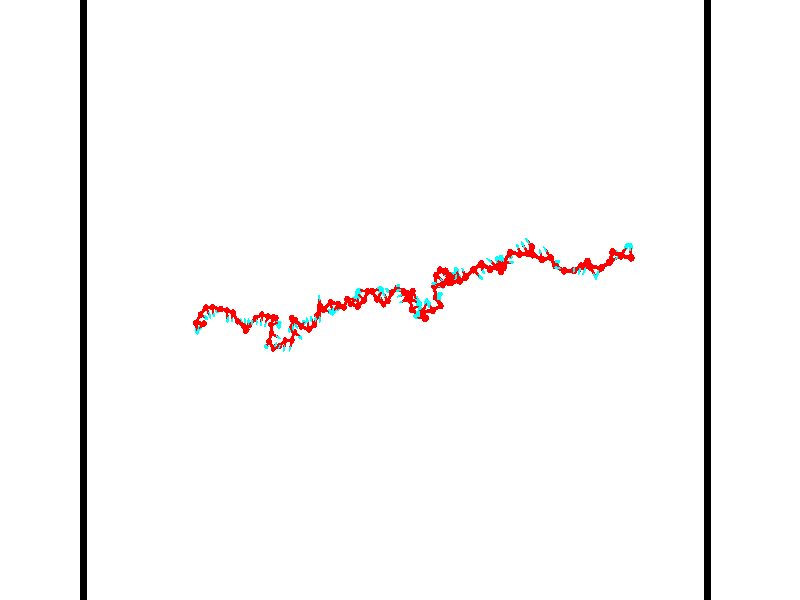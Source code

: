 // switches for output
#declare DRAW_BASES = 1; // possible values are 0, 1; only relevant for DNA ribbons
#declare DRAW_BASES_TYPE = 3; // possible values are 1, 2, 3; only relevant for DNA ribbons
#declare DRAW_FOG = 0; // set to 1 to enable fog

#include "colors.inc"

#include "transforms.inc"
background { rgb <1, 1, 1>}

#default {
   normal{
       ripples 0.25
       frequency 0.20
       turbulence 0.2
       lambda 5
   }
	finish {
		phong 0.1
		phong_size 40.
	}
}

// original window dimensions: 1024x640


// camera settings

camera {
	sky <-0, 1, 0>
	up <-0, 1, 0>
	right 1.6 * <0.99995, 0, 0.00999983>
	location <54.4867, 55, 106.329>
	look_at <55, 55, 55.0001>
	direction <0.513302, 0, -51.3289>
	angle 67.0682
}


# declare cpy_camera_pos = <54.4867, 55, 106.329>;
# if (DRAW_FOG = 1)
fog {
	fog_type 2
	up vnormalize(cpy_camera_pos)
	color rgbt<1,1,1,0.3>
	distance 1e-5
	fog_alt 3e-3
	fog_offset 88
}
# end


// LIGHTS

# declare lum = 6;
global_settings {
	ambient_light rgb lum * <0.05, 0.05, 0.05>
	max_trace_level 15
}# declare cpy_direct_light_amount = 0.25;
light_source
{	1000 * <-0.98995, -1, 1.00995>,
	rgb lum * cpy_direct_light_amount
	parallel
}

light_source
{	1000 * <0.98995, 1, -1.00995>,
	rgb lum * cpy_direct_light_amount
	parallel
}

// strand 0

// nucleotide -1

// particle -1
sphere {
	<36.920162, 53.195648, 50.378906> 0.250000
	pigment { color rgbt <1,0,0,0> }
	no_shadow
}
cylinder {
	<36.625149, 52.981583, 50.214149>,  <36.448143, 52.853146, 50.115295>, 0.100000
	pigment { color rgbt <1,0,0,0> }
	no_shadow
}
cylinder {
	<36.625149, 52.981583, 50.214149>,  <36.920162, 53.195648, 50.378906>, 0.100000
	pigment { color rgbt <1,0,0,0> }
	no_shadow
}

// particle -1
sphere {
	<36.625149, 52.981583, 50.214149> 0.100000
	pigment { color rgbt <1,0,0,0> }
	no_shadow
}
sphere {
	0, 1
	scale<0.080000,0.200000,0.300000>
	matrix <-0.145379, -0.469798, 0.870721,
		-0.659481, 0.702062, 0.268689,
		-0.737530, -0.535162, -0.411888,
		36.403889, 52.821033, 50.090584>
	pigment { color rgbt <0,1,1,0> }
	no_shadow
}
cylinder {
	<36.296303, 53.250500, 50.708641>,  <36.920162, 53.195648, 50.378906>, 0.130000
	pigment { color rgbt <1,0,0,0> }
	no_shadow
}

// nucleotide -1

// particle -1
sphere {
	<36.296303, 53.250500, 50.708641> 0.250000
	pigment { color rgbt <1,0,0,0> }
	no_shadow
}
cylinder {
	<36.301273, 52.886086, 50.543785>,  <36.304256, 52.667435, 50.444874>, 0.100000
	pigment { color rgbt <1,0,0,0> }
	no_shadow
}
cylinder {
	<36.301273, 52.886086, 50.543785>,  <36.296303, 53.250500, 50.708641>, 0.100000
	pigment { color rgbt <1,0,0,0> }
	no_shadow
}

// particle -1
sphere {
	<36.301273, 52.886086, 50.543785> 0.100000
	pigment { color rgbt <1,0,0,0> }
	no_shadow
}
sphere {
	0, 1
	scale<0.080000,0.200000,0.300000>
	matrix <-0.030047, -0.412322, 0.910542,
		-0.999471, 0.001067, -0.032498,
		0.012428, -0.911037, -0.412136,
		36.305000, 52.612774, 50.420143>
	pigment { color rgbt <0,1,1,0> }
	no_shadow
}
cylinder {
	<36.608047, 53.868839, 50.403637>,  <36.296303, 53.250500, 50.708641>, 0.130000
	pigment { color rgbt <1,0,0,0> }
	no_shadow
}

// nucleotide -1

// particle -1
sphere {
	<36.608047, 53.868839, 50.403637> 0.250000
	pigment { color rgbt <1,0,0,0> }
	no_shadow
}
cylinder {
	<36.947006, 53.750664, 50.580105>,  <37.150383, 53.679760, 50.685986>, 0.100000
	pigment { color rgbt <1,0,0,0> }
	no_shadow
}
cylinder {
	<36.947006, 53.750664, 50.580105>,  <36.608047, 53.868839, 50.403637>, 0.100000
	pigment { color rgbt <1,0,0,0> }
	no_shadow
}

// particle -1
sphere {
	<36.947006, 53.750664, 50.580105> 0.100000
	pigment { color rgbt <1,0,0,0> }
	no_shadow
}
sphere {
	0, 1
	scale<0.080000,0.200000,0.300000>
	matrix <0.526533, 0.360544, -0.769916,
		0.068399, 0.884718, 0.461082,
		0.847399, -0.295436, 0.441172,
		37.201225, 53.662033, 50.712456>
	pigment { color rgbt <0,1,1,0> }
	no_shadow
}
cylinder {
	<37.112442, 54.437923, 50.375080>,  <36.608047, 53.868839, 50.403637>, 0.130000
	pigment { color rgbt <1,0,0,0> }
	no_shadow
}

// nucleotide -1

// particle -1
sphere {
	<37.112442, 54.437923, 50.375080> 0.250000
	pigment { color rgbt <1,0,0,0> }
	no_shadow
}
cylinder {
	<37.303490, 54.086723, 50.387756>,  <37.418118, 53.876003, 50.395363>, 0.100000
	pigment { color rgbt <1,0,0,0> }
	no_shadow
}
cylinder {
	<37.303490, 54.086723, 50.387756>,  <37.112442, 54.437923, 50.375080>, 0.100000
	pigment { color rgbt <1,0,0,0> }
	no_shadow
}

// particle -1
sphere {
	<37.303490, 54.086723, 50.387756> 0.100000
	pigment { color rgbt <1,0,0,0> }
	no_shadow
}
sphere {
	0, 1
	scale<0.080000,0.200000,0.300000>
	matrix <0.628473, 0.316233, -0.710647,
		0.613924, 0.359332, 0.702835,
		0.477618, -0.877996, 0.031687,
		37.446774, 53.823326, 50.397263>
	pigment { color rgbt <0,1,1,0> }
	no_shadow
}
cylinder {
	<37.742573, 54.441628, 50.521198>,  <37.112442, 54.437923, 50.375080>, 0.130000
	pigment { color rgbt <1,0,0,0> }
	no_shadow
}

// nucleotide -1

// particle -1
sphere {
	<37.742573, 54.441628, 50.521198> 0.250000
	pigment { color rgbt <1,0,0,0> }
	no_shadow
}
cylinder {
	<37.732872, 54.139400, 50.259350>,  <37.727051, 53.958065, 50.102242>, 0.100000
	pigment { color rgbt <1,0,0,0> }
	no_shadow
}
cylinder {
	<37.732872, 54.139400, 50.259350>,  <37.742573, 54.441628, 50.521198>, 0.100000
	pigment { color rgbt <1,0,0,0> }
	no_shadow
}

// particle -1
sphere {
	<37.732872, 54.139400, 50.259350> 0.100000
	pigment { color rgbt <1,0,0,0> }
	no_shadow
}
sphere {
	0, 1
	scale<0.080000,0.200000,0.300000>
	matrix <0.551602, 0.536000, -0.639093,
		0.833755, -0.376589, 0.403774,
		-0.024252, -0.755569, -0.654620,
		37.725597, 53.912731, 50.062965>
	pigment { color rgbt <0,1,1,0> }
	no_shadow
}
cylinder {
	<38.450939, 54.305954, 50.291485>,  <37.742573, 54.441628, 50.521198>, 0.130000
	pigment { color rgbt <1,0,0,0> }
	no_shadow
}

// nucleotide -1

// particle -1
sphere {
	<38.450939, 54.305954, 50.291485> 0.250000
	pigment { color rgbt <1,0,0,0> }
	no_shadow
}
cylinder {
	<38.178219, 54.213829, 50.013748>,  <38.014587, 54.158554, 49.847107>, 0.100000
	pigment { color rgbt <1,0,0,0> }
	no_shadow
}
cylinder {
	<38.178219, 54.213829, 50.013748>,  <38.450939, 54.305954, 50.291485>, 0.100000
	pigment { color rgbt <1,0,0,0> }
	no_shadow
}

// particle -1
sphere {
	<38.178219, 54.213829, 50.013748> 0.100000
	pigment { color rgbt <1,0,0,0> }
	no_shadow
}
sphere {
	0, 1
	scale<0.080000,0.200000,0.300000>
	matrix <0.482714, 0.571540, -0.663573,
		0.549663, -0.787593, -0.278510,
		-0.681805, -0.230301, -0.694336,
		37.973679, 54.144737, 49.805447>
	pigment { color rgbt <0,1,1,0> }
	no_shadow
}
cylinder {
	<39.124126, 54.192310, 50.596535>,  <38.450939, 54.305954, 50.291485>, 0.130000
	pigment { color rgbt <1,0,0,0> }
	no_shadow
}

// nucleotide -1

// particle -1
sphere {
	<39.124126, 54.192310, 50.596535> 0.250000
	pigment { color rgbt <1,0,0,0> }
	no_shadow
}
cylinder {
	<39.178810, 53.809544, 50.699005>,  <39.211620, 53.579884, 50.760487>, 0.100000
	pigment { color rgbt <1,0,0,0> }
	no_shadow
}
cylinder {
	<39.178810, 53.809544, 50.699005>,  <39.124126, 54.192310, 50.596535>, 0.100000
	pigment { color rgbt <1,0,0,0> }
	no_shadow
}

// particle -1
sphere {
	<39.178810, 53.809544, 50.699005> 0.100000
	pigment { color rgbt <1,0,0,0> }
	no_shadow
}
sphere {
	0, 1
	scale<0.080000,0.200000,0.300000>
	matrix <0.691957, -0.092808, -0.715948,
		0.708877, 0.275137, 0.649456,
		0.136709, -0.956915, 0.256173,
		39.219822, 53.522469, 50.775856>
	pigment { color rgbt <0,1,1,0> }
	no_shadow
}
cylinder {
	<39.754681, 54.044994, 50.967236>,  <39.124126, 54.192310, 50.596535>, 0.130000
	pigment { color rgbt <1,0,0,0> }
	no_shadow
}

// nucleotide -1

// particle -1
sphere {
	<39.754681, 54.044994, 50.967236> 0.250000
	pigment { color rgbt <1,0,0,0> }
	no_shadow
}
cylinder {
	<39.643784, 53.741119, 50.731941>,  <39.577244, 53.558796, 50.590767>, 0.100000
	pigment { color rgbt <1,0,0,0> }
	no_shadow
}
cylinder {
	<39.643784, 53.741119, 50.731941>,  <39.754681, 54.044994, 50.967236>, 0.100000
	pigment { color rgbt <1,0,0,0> }
	no_shadow
}

// particle -1
sphere {
	<39.643784, 53.741119, 50.731941> 0.100000
	pigment { color rgbt <1,0,0,0> }
	no_shadow
}
sphere {
	0, 1
	scale<0.080000,0.200000,0.300000>
	matrix <0.824949, 0.125635, -0.551068,
		0.492540, -0.638042, 0.591868,
		-0.277245, -0.759683, -0.588232,
		39.560612, 53.513214, 50.555473>
	pigment { color rgbt <0,1,1,0> }
	no_shadow
}
cylinder {
	<40.198322, 53.378262, 50.958351>,  <39.754681, 54.044994, 50.967236>, 0.130000
	pigment { color rgbt <1,0,0,0> }
	no_shadow
}

// nucleotide -1

// particle -1
sphere {
	<40.198322, 53.378262, 50.958351> 0.250000
	pigment { color rgbt <1,0,0,0> }
	no_shadow
}
cylinder {
	<40.009872, 53.408726, 50.606842>,  <39.896801, 53.427006, 50.395939>, 0.100000
	pigment { color rgbt <1,0,0,0> }
	no_shadow
}
cylinder {
	<40.009872, 53.408726, 50.606842>,  <40.198322, 53.378262, 50.958351>, 0.100000
	pigment { color rgbt <1,0,0,0> }
	no_shadow
}

// particle -1
sphere {
	<40.009872, 53.408726, 50.606842> 0.100000
	pigment { color rgbt <1,0,0,0> }
	no_shadow
}
sphere {
	0, 1
	scale<0.080000,0.200000,0.300000>
	matrix <0.882050, 0.035042, -0.469850,
		-0.004989, -0.996480, -0.083685,
		-0.471129, 0.076159, -0.878771,
		39.868534, 53.431572, 50.343212>
	pigment { color rgbt <0,1,1,0> }
	no_shadow
}
cylinder {
	<40.650387, 52.968857, 50.539093>,  <40.198322, 53.378262, 50.958351>, 0.130000
	pigment { color rgbt <1,0,0,0> }
	no_shadow
}

// nucleotide -1

// particle -1
sphere {
	<40.650387, 52.968857, 50.539093> 0.250000
	pigment { color rgbt <1,0,0,0> }
	no_shadow
}
cylinder {
	<40.443317, 53.181564, 50.270996>,  <40.319077, 53.309189, 50.110138>, 0.100000
	pigment { color rgbt <1,0,0,0> }
	no_shadow
}
cylinder {
	<40.443317, 53.181564, 50.270996>,  <40.650387, 52.968857, 50.539093>, 0.100000
	pigment { color rgbt <1,0,0,0> }
	no_shadow
}

// particle -1
sphere {
	<40.443317, 53.181564, 50.270996> 0.100000
	pigment { color rgbt <1,0,0,0> }
	no_shadow
}
sphere {
	0, 1
	scale<0.080000,0.200000,0.300000>
	matrix <0.817541, 0.076467, -0.570772,
		-0.252270, -0.843427, -0.474332,
		-0.517675, 0.531774, -0.670246,
		40.288013, 53.341095, 50.069923>
	pigment { color rgbt <0,1,1,0> }
	no_shadow
}
cylinder {
	<40.671120, 52.622768, 49.961079>,  <40.650387, 52.968857, 50.539093>, 0.130000
	pigment { color rgbt <1,0,0,0> }
	no_shadow
}

// nucleotide -1

// particle -1
sphere {
	<40.671120, 52.622768, 49.961079> 0.250000
	pigment { color rgbt <1,0,0,0> }
	no_shadow
}
cylinder {
	<40.605183, 53.000156, 49.846050>,  <40.565620, 53.226589, 49.777035>, 0.100000
	pigment { color rgbt <1,0,0,0> }
	no_shadow
}
cylinder {
	<40.605183, 53.000156, 49.846050>,  <40.671120, 52.622768, 49.961079>, 0.100000
	pigment { color rgbt <1,0,0,0> }
	no_shadow
}

// particle -1
sphere {
	<40.605183, 53.000156, 49.846050> 0.100000
	pigment { color rgbt <1,0,0,0> }
	no_shadow
}
sphere {
	0, 1
	scale<0.080000,0.200000,0.300000>
	matrix <0.886727, 0.014088, -0.462078,
		-0.431905, -0.331164, -0.838921,
		-0.164842, 0.943468, -0.287568,
		40.555729, 53.283195, 49.759781>
	pigment { color rgbt <0,1,1,0> }
	no_shadow
}
cylinder {
	<40.595963, 52.665375, 49.210262>,  <40.671120, 52.622768, 49.961079>, 0.130000
	pigment { color rgbt <1,0,0,0> }
	no_shadow
}

// nucleotide -1

// particle -1
sphere {
	<40.595963, 52.665375, 49.210262> 0.250000
	pigment { color rgbt <1,0,0,0> }
	no_shadow
}
cylinder {
	<40.713089, 53.016838, 49.361107>,  <40.783363, 53.227715, 49.451614>, 0.100000
	pigment { color rgbt <1,0,0,0> }
	no_shadow
}
cylinder {
	<40.713089, 53.016838, 49.361107>,  <40.595963, 52.665375, 49.210262>, 0.100000
	pigment { color rgbt <1,0,0,0> }
	no_shadow
}

// particle -1
sphere {
	<40.713089, 53.016838, 49.361107> 0.100000
	pigment { color rgbt <1,0,0,0> }
	no_shadow
}
sphere {
	0, 1
	scale<0.080000,0.200000,0.300000>
	matrix <0.792137, -0.002028, -0.610340,
		-0.535516, 0.477444, -0.696613,
		0.292816, 0.878660, 0.377115,
		40.800934, 53.280437, 49.474243>
	pigment { color rgbt <0,1,1,0> }
	no_shadow
}
cylinder {
	<40.691116, 53.015285, 48.570515>,  <40.595963, 52.665375, 49.210262>, 0.130000
	pigment { color rgbt <1,0,0,0> }
	no_shadow
}

// nucleotide -1

// particle -1
sphere {
	<40.691116, 53.015285, 48.570515> 0.250000
	pigment { color rgbt <1,0,0,0> }
	no_shadow
}
cylinder {
	<40.895370, 53.139214, 48.891331>,  <41.017921, 53.213570, 49.083820>, 0.100000
	pigment { color rgbt <1,0,0,0> }
	no_shadow
}
cylinder {
	<40.895370, 53.139214, 48.891331>,  <40.691116, 53.015285, 48.570515>, 0.100000
	pigment { color rgbt <1,0,0,0> }
	no_shadow
}

// particle -1
sphere {
	<40.895370, 53.139214, 48.891331> 0.100000
	pigment { color rgbt <1,0,0,0> }
	no_shadow
}
sphere {
	0, 1
	scale<0.080000,0.200000,0.300000>
	matrix <0.836279, 0.037715, -0.547005,
		-0.199721, 0.950047, -0.239836,
		0.510635, 0.309819, 0.802038,
		41.048561, 53.232159, 49.131943>
	pigment { color rgbt <0,1,1,0> }
	no_shadow
}
cylinder {
	<41.232830, 53.545536, 48.390522>,  <40.691116, 53.015285, 48.570515>, 0.130000
	pigment { color rgbt <1,0,0,0> }
	no_shadow
}

// nucleotide -1

// particle -1
sphere {
	<41.232830, 53.545536, 48.390522> 0.250000
	pigment { color rgbt <1,0,0,0> }
	no_shadow
}
cylinder {
	<41.364803, 53.381161, 48.730469>,  <41.443989, 53.282536, 48.934437>, 0.100000
	pigment { color rgbt <1,0,0,0> }
	no_shadow
}
cylinder {
	<41.364803, 53.381161, 48.730469>,  <41.232830, 53.545536, 48.390522>, 0.100000
	pigment { color rgbt <1,0,0,0> }
	no_shadow
}

// particle -1
sphere {
	<41.364803, 53.381161, 48.730469> 0.100000
	pigment { color rgbt <1,0,0,0> }
	no_shadow
}
sphere {
	0, 1
	scale<0.080000,0.200000,0.300000>
	matrix <0.902289, -0.127382, -0.411883,
		0.277517, 0.902718, 0.328761,
		0.329936, -0.410943, 0.849864,
		41.463783, 53.257877, 48.985428>
	pigment { color rgbt <0,1,1,0> }
	no_shadow
}
cylinder {
	<41.866882, 53.854317, 48.529770>,  <41.232830, 53.545536, 48.390522>, 0.130000
	pigment { color rgbt <1,0,0,0> }
	no_shadow
}

// nucleotide -1

// particle -1
sphere {
	<41.866882, 53.854317, 48.529770> 0.250000
	pigment { color rgbt <1,0,0,0> }
	no_shadow
}
cylinder {
	<41.869335, 53.485115, 48.683670>,  <41.870808, 53.263596, 48.776009>, 0.100000
	pigment { color rgbt <1,0,0,0> }
	no_shadow
}
cylinder {
	<41.869335, 53.485115, 48.683670>,  <41.866882, 53.854317, 48.529770>, 0.100000
	pigment { color rgbt <1,0,0,0> }
	no_shadow
}

// particle -1
sphere {
	<41.869335, 53.485115, 48.683670> 0.100000
	pigment { color rgbt <1,0,0,0> }
	no_shadow
}
sphere {
	0, 1
	scale<0.080000,0.200000,0.300000>
	matrix <0.840185, -0.203889, -0.502512,
		0.542265, 0.326339, 0.774242,
		0.006130, -0.923002, 0.384747,
		41.871174, 53.208214, 48.799095>
	pigment { color rgbt <0,1,1,0> }
	no_shadow
}
cylinder {
	<42.499096, 53.693394, 48.904133>,  <41.866882, 53.854317, 48.529770>, 0.130000
	pigment { color rgbt <1,0,0,0> }
	no_shadow
}

// nucleotide -1

// particle -1
sphere {
	<42.499096, 53.693394, 48.904133> 0.250000
	pigment { color rgbt <1,0,0,0> }
	no_shadow
}
cylinder {
	<42.347771, 53.366665, 48.729927>,  <42.256977, 53.170628, 48.625404>, 0.100000
	pigment { color rgbt <1,0,0,0> }
	no_shadow
}
cylinder {
	<42.347771, 53.366665, 48.729927>,  <42.499096, 53.693394, 48.904133>, 0.100000
	pigment { color rgbt <1,0,0,0> }
	no_shadow
}

// particle -1
sphere {
	<42.347771, 53.366665, 48.729927> 0.100000
	pigment { color rgbt <1,0,0,0> }
	no_shadow
}
sphere {
	0, 1
	scale<0.080000,0.200000,0.300000>
	matrix <0.869199, -0.151629, -0.470640,
		0.318393, -0.556600, 0.767347,
		-0.378310, -0.816826, -0.435519,
		42.234276, 53.121616, 48.599270>
	pigment { color rgbt <0,1,1,0> }
	no_shadow
}
cylinder {
	<43.267529, 53.577141, 48.797657>,  <42.499096, 53.693394, 48.904133>, 0.130000
	pigment { color rgbt <1,0,0,0> }
	no_shadow
}

// nucleotide -1

// particle -1
sphere {
	<43.267529, 53.577141, 48.797657> 0.250000
	pigment { color rgbt <1,0,0,0> }
	no_shadow
}
cylinder {
	<43.433891, 53.233978, 48.918339>,  <43.533710, 53.028080, 48.990746>, 0.100000
	pigment { color rgbt <1,0,0,0> }
	no_shadow
}
cylinder {
	<43.433891, 53.233978, 48.918339>,  <43.267529, 53.577141, 48.797657>, 0.100000
	pigment { color rgbt <1,0,0,0> }
	no_shadow
}

// particle -1
sphere {
	<43.433891, 53.233978, 48.918339> 0.100000
	pigment { color rgbt <1,0,0,0> }
	no_shadow
}
sphere {
	0, 1
	scale<0.080000,0.200000,0.300000>
	matrix <0.152663, 0.392914, 0.906814,
		-0.896501, -0.331093, 0.294386,
		0.415908, -0.857902, 0.301703,
		43.558662, 52.976608, 49.008850>
	pigment { color rgbt <0,1,1,0> }
	no_shadow
}
cylinder {
	<43.160156, 53.642231, 49.484627>,  <43.267529, 53.577141, 48.797657>, 0.130000
	pigment { color rgbt <1,0,0,0> }
	no_shadow
}

// nucleotide -1

// particle -1
sphere {
	<43.160156, 53.642231, 49.484627> 0.250000
	pigment { color rgbt <1,0,0,0> }
	no_shadow
}
cylinder {
	<43.434032, 53.354752, 49.436192>,  <43.598358, 53.182262, 49.407131>, 0.100000
	pigment { color rgbt <1,0,0,0> }
	no_shadow
}
cylinder {
	<43.434032, 53.354752, 49.436192>,  <43.160156, 53.642231, 49.484627>, 0.100000
	pigment { color rgbt <1,0,0,0> }
	no_shadow
}

// particle -1
sphere {
	<43.434032, 53.354752, 49.436192> 0.100000
	pigment { color rgbt <1,0,0,0> }
	no_shadow
}
sphere {
	0, 1
	scale<0.080000,0.200000,0.300000>
	matrix <0.421988, 0.255464, 0.869865,
		-0.594240, -0.646688, 0.478198,
		0.684693, -0.718703, -0.121088,
		43.639439, 53.139141, 49.399864>
	pigment { color rgbt <0,1,1,0> }
	no_shadow
}
cylinder {
	<43.038494, 53.083546, 50.036713>,  <43.160156, 53.642231, 49.484627>, 0.130000
	pigment { color rgbt <1,0,0,0> }
	no_shadow
}

// nucleotide -1

// particle -1
sphere {
	<43.038494, 53.083546, 50.036713> 0.250000
	pigment { color rgbt <1,0,0,0> }
	no_shadow
}
cylinder {
	<43.407440, 53.149567, 49.896996>,  <43.628807, 53.189178, 49.813168>, 0.100000
	pigment { color rgbt <1,0,0,0> }
	no_shadow
}
cylinder {
	<43.407440, 53.149567, 49.896996>,  <43.038494, 53.083546, 50.036713>, 0.100000
	pigment { color rgbt <1,0,0,0> }
	no_shadow
}

// particle -1
sphere {
	<43.407440, 53.149567, 49.896996> 0.100000
	pigment { color rgbt <1,0,0,0> }
	no_shadow
}
sphere {
	0, 1
	scale<0.080000,0.200000,0.300000>
	matrix <0.282915, 0.327086, 0.901651,
		0.263067, -0.930469, 0.254997,
		0.922364, 0.165052, -0.349289,
		43.684151, 53.199085, 49.792210>
	pigment { color rgbt <0,1,1,0> }
	no_shadow
}
cylinder {
	<43.182259, 52.428844, 50.417530>,  <43.038494, 53.083546, 50.036713>, 0.130000
	pigment { color rgbt <1,0,0,0> }
	no_shadow
}

// nucleotide -1

// particle -1
sphere {
	<43.182259, 52.428844, 50.417530> 0.250000
	pigment { color rgbt <1,0,0,0> }
	no_shadow
}
cylinder {
	<43.468700, 52.250549, 50.202675>,  <43.640564, 52.143574, 50.073761>, 0.100000
	pigment { color rgbt <1,0,0,0> }
	no_shadow
}
cylinder {
	<43.468700, 52.250549, 50.202675>,  <43.182259, 52.428844, 50.417530>, 0.100000
	pigment { color rgbt <1,0,0,0> }
	no_shadow
}

// particle -1
sphere {
	<43.468700, 52.250549, 50.202675> 0.100000
	pigment { color rgbt <1,0,0,0> }
	no_shadow
}
sphere {
	0, 1
	scale<0.080000,0.200000,0.300000>
	matrix <0.231051, 0.877536, -0.420173,
		0.658644, 0.176781, 0.731393,
		0.716103, -0.445734, -0.537139,
		43.683533, 52.116829, 50.041534>
	pigment { color rgbt <0,1,1,0> }
	no_shadow
}
cylinder {
	<42.901802, 51.803013, 50.267376>,  <43.182259, 52.428844, 50.417530>, 0.130000
	pigment { color rgbt <1,0,0,0> }
	no_shadow
}

// nucleotide -1

// particle -1
sphere {
	<42.901802, 51.803013, 50.267376> 0.250000
	pigment { color rgbt <1,0,0,0> }
	no_shadow
}
cylinder {
	<42.835964, 51.597736, 50.604313>,  <42.796459, 51.474571, 50.806477>, 0.100000
	pigment { color rgbt <1,0,0,0> }
	no_shadow
}
cylinder {
	<42.835964, 51.597736, 50.604313>,  <42.901802, 51.803013, 50.267376>, 0.100000
	pigment { color rgbt <1,0,0,0> }
	no_shadow
}

// particle -1
sphere {
	<42.835964, 51.597736, 50.604313> 0.100000
	pigment { color rgbt <1,0,0,0> }
	no_shadow
}
sphere {
	0, 1
	scale<0.080000,0.200000,0.300000>
	matrix <-0.548898, -0.661885, -0.510510,
		0.819523, -0.546389, -0.172745,
		-0.164599, -0.513194, 0.842341,
		42.786583, 51.443779, 50.857014>
	pigment { color rgbt <0,1,1,0> }
	no_shadow
}
cylinder {
	<43.210255, 51.226643, 49.823597>,  <42.901802, 51.803013, 50.267376>, 0.130000
	pigment { color rgbt <1,0,0,0> }
	no_shadow
}

// nucleotide -1

// particle -1
sphere {
	<43.210255, 51.226643, 49.823597> 0.250000
	pigment { color rgbt <1,0,0,0> }
	no_shadow
}
cylinder {
	<43.388187, 51.414154, 50.128849>,  <43.494946, 51.526661, 50.312000>, 0.100000
	pigment { color rgbt <1,0,0,0> }
	no_shadow
}
cylinder {
	<43.388187, 51.414154, 50.128849>,  <43.210255, 51.226643, 49.823597>, 0.100000
	pigment { color rgbt <1,0,0,0> }
	no_shadow
}

// particle -1
sphere {
	<43.388187, 51.414154, 50.128849> 0.100000
	pigment { color rgbt <1,0,0,0> }
	no_shadow
}
sphere {
	0, 1
	scale<0.080000,0.200000,0.300000>
	matrix <0.881523, -0.379725, -0.280582,
		0.158249, 0.797530, -0.582154,
		0.444831, 0.468781, 0.763132,
		43.521637, 51.554787, 50.357788>
	pigment { color rgbt <0,1,1,0> }
	no_shadow
}
cylinder {
	<43.733185, 51.378307, 49.494625>,  <43.210255, 51.226643, 49.823597>, 0.130000
	pigment { color rgbt <1,0,0,0> }
	no_shadow
}

// nucleotide -1

// particle -1
sphere {
	<43.733185, 51.378307, 49.494625> 0.250000
	pigment { color rgbt <1,0,0,0> }
	no_shadow
}
cylinder {
	<43.792255, 51.366592, 49.890064>,  <43.827698, 51.359562, 50.127327>, 0.100000
	pigment { color rgbt <1,0,0,0> }
	no_shadow
}
cylinder {
	<43.792255, 51.366592, 49.890064>,  <43.733185, 51.378307, 49.494625>, 0.100000
	pigment { color rgbt <1,0,0,0> }
	no_shadow
}

// particle -1
sphere {
	<43.792255, 51.366592, 49.890064> 0.100000
	pigment { color rgbt <1,0,0,0> }
	no_shadow
}
sphere {
	0, 1
	scale<0.080000,0.200000,0.300000>
	matrix <0.836716, -0.529261, -0.140671,
		0.527349, 0.847953, -0.053652,
		0.147678, -0.029291, 0.988602,
		43.836559, 51.357803, 50.186646>
	pigment { color rgbt <0,1,1,0> }
	no_shadow
}
cylinder {
	<44.305183, 51.840889, 49.684235>,  <43.733185, 51.378307, 49.494625>, 0.130000
	pigment { color rgbt <1,0,0,0> }
	no_shadow
}

// nucleotide -1

// particle -1
sphere {
	<44.305183, 51.840889, 49.684235> 0.250000
	pigment { color rgbt <1,0,0,0> }
	no_shadow
}
cylinder {
	<44.286133, 51.502792, 49.897141>,  <44.274704, 51.299934, 50.024883>, 0.100000
	pigment { color rgbt <1,0,0,0> }
	no_shadow
}
cylinder {
	<44.286133, 51.502792, 49.897141>,  <44.305183, 51.840889, 49.684235>, 0.100000
	pigment { color rgbt <1,0,0,0> }
	no_shadow
}

// particle -1
sphere {
	<44.286133, 51.502792, 49.897141> 0.100000
	pigment { color rgbt <1,0,0,0> }
	no_shadow
}
sphere {
	0, 1
	scale<0.080000,0.200000,0.300000>
	matrix <0.894136, -0.273604, -0.354487,
		0.445255, 0.459032, 0.768790,
		-0.047623, -0.845240, 0.532261,
		44.271847, 51.249222, 50.056820>
	pigment { color rgbt <0,1,1,0> }
	no_shadow
}
cylinder {
	<44.980274, 51.866528, 50.024616>,  <44.305183, 51.840889, 49.684235>, 0.130000
	pigment { color rgbt <1,0,0,0> }
	no_shadow
}

// nucleotide -1

// particle -1
sphere {
	<44.980274, 51.866528, 50.024616> 0.250000
	pigment { color rgbt <1,0,0,0> }
	no_shadow
}
cylinder {
	<44.861095, 51.491364, 49.953568>,  <44.789589, 51.266266, 49.910938>, 0.100000
	pigment { color rgbt <1,0,0,0> }
	no_shadow
}
cylinder {
	<44.861095, 51.491364, 49.953568>,  <44.980274, 51.866528, 50.024616>, 0.100000
	pigment { color rgbt <1,0,0,0> }
	no_shadow
}

// particle -1
sphere {
	<44.861095, 51.491364, 49.953568> 0.100000
	pigment { color rgbt <1,0,0,0> }
	no_shadow
}
sphere {
	0, 1
	scale<0.080000,0.200000,0.300000>
	matrix <0.935168, -0.249456, -0.251461,
		0.191540, -0.241027, 0.951430,
		-0.297949, -0.937912, -0.177620,
		44.771709, 51.209991, 49.900280>
	pigment { color rgbt <0,1,1,0> }
	no_shadow
}
cylinder {
	<45.230522, 52.524620, 50.232990>,  <44.980274, 51.866528, 50.024616>, 0.130000
	pigment { color rgbt <1,0,0,0> }
	no_shadow
}

// nucleotide -1

// particle -1
sphere {
	<45.230522, 52.524620, 50.232990> 0.250000
	pigment { color rgbt <1,0,0,0> }
	no_shadow
}
cylinder {
	<45.499878, 52.303349, 50.036812>,  <45.661491, 52.170586, 49.919106>, 0.100000
	pigment { color rgbt <1,0,0,0> }
	no_shadow
}
cylinder {
	<45.499878, 52.303349, 50.036812>,  <45.230522, 52.524620, 50.232990>, 0.100000
	pigment { color rgbt <1,0,0,0> }
	no_shadow
}

// particle -1
sphere {
	<45.499878, 52.303349, 50.036812> 0.100000
	pigment { color rgbt <1,0,0,0> }
	no_shadow
}
sphere {
	0, 1
	scale<0.080000,0.200000,0.300000>
	matrix <-0.739178, -0.492359, -0.459562,
		0.012747, 0.671990, -0.740450,
		0.673389, -0.553183, -0.490445,
		45.701893, 52.137394, 49.889679>
	pigment { color rgbt <0,1,1,0> }
	no_shadow
}
cylinder {
	<45.076260, 52.832272, 50.874874>,  <45.230522, 52.524620, 50.232990>, 0.130000
	pigment { color rgbt <1,0,0,0> }
	no_shadow
}

// nucleotide -1

// particle -1
sphere {
	<45.076260, 52.832272, 50.874874> 0.250000
	pigment { color rgbt <1,0,0,0> }
	no_shadow
}
cylinder {
	<45.043110, 52.771832, 51.268890>,  <45.023220, 52.735569, 51.505299>, 0.100000
	pigment { color rgbt <1,0,0,0> }
	no_shadow
}
cylinder {
	<45.043110, 52.771832, 51.268890>,  <45.076260, 52.832272, 50.874874>, 0.100000
	pigment { color rgbt <1,0,0,0> }
	no_shadow
}

// particle -1
sphere {
	<45.043110, 52.771832, 51.268890> 0.100000
	pigment { color rgbt <1,0,0,0> }
	no_shadow
}
sphere {
	0, 1
	scale<0.080000,0.200000,0.300000>
	matrix <0.960008, 0.253141, 0.119598,
		-0.267425, 0.955557, 0.124076,
		-0.082874, -0.151097, 0.985039,
		45.018250, 52.726501, 51.564404>
	pigment { color rgbt <0,1,1,0> }
	no_shadow
}
cylinder {
	<45.249496, 53.468437, 51.208492>,  <45.076260, 52.832272, 50.874874>, 0.130000
	pigment { color rgbt <1,0,0,0> }
	no_shadow
}

// nucleotide -1

// particle -1
sphere {
	<45.249496, 53.468437, 51.208492> 0.250000
	pigment { color rgbt <1,0,0,0> }
	no_shadow
}
cylinder {
	<45.312290, 53.147602, 51.438976>,  <45.349968, 52.955101, 51.577267>, 0.100000
	pigment { color rgbt <1,0,0,0> }
	no_shadow
}
cylinder {
	<45.312290, 53.147602, 51.438976>,  <45.249496, 53.468437, 51.208492>, 0.100000
	pigment { color rgbt <1,0,0,0> }
	no_shadow
}

// particle -1
sphere {
	<45.312290, 53.147602, 51.438976> 0.100000
	pigment { color rgbt <1,0,0,0> }
	no_shadow
}
sphere {
	0, 1
	scale<0.080000,0.200000,0.300000>
	matrix <0.926339, 0.321877, 0.195681,
		-0.342420, 0.503044, 0.793533,
		0.156984, -0.802086, 0.576207,
		45.359386, 52.906975, 51.611839>
	pigment { color rgbt <0,1,1,0> }
	no_shadow
}
cylinder {
	<45.287182, 53.661476, 51.936607>,  <45.249496, 53.468437, 51.208492>, 0.130000
	pigment { color rgbt <1,0,0,0> }
	no_shadow
}

// nucleotide -1

// particle -1
sphere {
	<45.287182, 53.661476, 51.936607> 0.250000
	pigment { color rgbt <1,0,0,0> }
	no_shadow
}
cylinder {
	<45.490623, 53.330887, 51.840050>,  <45.612690, 53.132534, 51.782116>, 0.100000
	pigment { color rgbt <1,0,0,0> }
	no_shadow
}
cylinder {
	<45.490623, 53.330887, 51.840050>,  <45.287182, 53.661476, 51.936607>, 0.100000
	pigment { color rgbt <1,0,0,0> }
	no_shadow
}

// particle -1
sphere {
	<45.490623, 53.330887, 51.840050> 0.100000
	pigment { color rgbt <1,0,0,0> }
	no_shadow
}
sphere {
	0, 1
	scale<0.080000,0.200000,0.300000>
	matrix <0.859237, 0.469272, 0.203702,
		-0.055076, -0.311015, 0.948808,
		0.508604, -0.826470, -0.241391,
		45.643204, 53.082947, 51.767632>
	pigment { color rgbt <0,1,1,0> }
	no_shadow
}
cylinder {
	<45.699627, 53.517021, 52.512512>,  <45.287182, 53.661476, 51.936607>, 0.130000
	pigment { color rgbt <1,0,0,0> }
	no_shadow
}

// nucleotide -1

// particle -1
sphere {
	<45.699627, 53.517021, 52.512512> 0.250000
	pigment { color rgbt <1,0,0,0> }
	no_shadow
}
cylinder {
	<45.873875, 53.352772, 52.192108>,  <45.978424, 53.254223, 51.999866>, 0.100000
	pigment { color rgbt <1,0,0,0> }
	no_shadow
}
cylinder {
	<45.873875, 53.352772, 52.192108>,  <45.699627, 53.517021, 52.512512>, 0.100000
	pigment { color rgbt <1,0,0,0> }
	no_shadow
}

// particle -1
sphere {
	<45.873875, 53.352772, 52.192108> 0.100000
	pigment { color rgbt <1,0,0,0> }
	no_shadow
}
sphere {
	0, 1
	scale<0.080000,0.200000,0.300000>
	matrix <0.858040, 0.458370, 0.231654,
		0.272037, -0.788214, 0.552009,
		0.435618, -0.410628, -0.801013,
		46.004559, 53.229584, 51.951805>
	pigment { color rgbt <0,1,1,0> }
	no_shadow
}
cylinder {
	<46.261005, 53.048698, 52.682304>,  <45.699627, 53.517021, 52.512512>, 0.130000
	pigment { color rgbt <1,0,0,0> }
	no_shadow
}

// nucleotide -1

// particle -1
sphere {
	<46.261005, 53.048698, 52.682304> 0.250000
	pigment { color rgbt <1,0,0,0> }
	no_shadow
}
cylinder {
	<46.338402, 53.211956, 52.325432>,  <46.384842, 53.309910, 52.111309>, 0.100000
	pigment { color rgbt <1,0,0,0> }
	no_shadow
}
cylinder {
	<46.338402, 53.211956, 52.325432>,  <46.261005, 53.048698, 52.682304>, 0.100000
	pigment { color rgbt <1,0,0,0> }
	no_shadow
}

// particle -1
sphere {
	<46.338402, 53.211956, 52.325432> 0.100000
	pigment { color rgbt <1,0,0,0> }
	no_shadow
}
sphere {
	0, 1
	scale<0.080000,0.200000,0.300000>
	matrix <0.765506, 0.505971, 0.397486,
		0.613646, -0.759879, -0.214531,
		0.193495, 0.408140, -0.892178,
		46.396450, 53.334396, 52.057777>
	pigment { color rgbt <0,1,1,0> }
	no_shadow
}
cylinder {
	<46.916412, 52.801403, 52.457558>,  <46.261005, 53.048698, 52.682304>, 0.130000
	pigment { color rgbt <1,0,0,0> }
	no_shadow
}

// nucleotide -1

// particle -1
sphere {
	<46.916412, 52.801403, 52.457558> 0.250000
	pigment { color rgbt <1,0,0,0> }
	no_shadow
}
cylinder {
	<46.807835, 53.172249, 52.354195>,  <46.742687, 53.394756, 52.292179>, 0.100000
	pigment { color rgbt <1,0,0,0> }
	no_shadow
}
cylinder {
	<46.807835, 53.172249, 52.354195>,  <46.916412, 52.801403, 52.457558>, 0.100000
	pigment { color rgbt <1,0,0,0> }
	no_shadow
}

// particle -1
sphere {
	<46.807835, 53.172249, 52.354195> 0.100000
	pigment { color rgbt <1,0,0,0> }
	no_shadow
}
sphere {
	0, 1
	scale<0.080000,0.200000,0.300000>
	matrix <0.864228, 0.352953, 0.358517,
		0.423592, -0.126004, -0.897047,
		-0.271441, 0.927118, -0.258404,
		46.726402, 53.450386, 52.276672>
	pigment { color rgbt <0,1,1,0> }
	no_shadow
}
cylinder {
	<47.314598, 53.117493, 51.869495>,  <46.916412, 52.801403, 52.457558>, 0.130000
	pigment { color rgbt <1,0,0,0> }
	no_shadow
}

// nucleotide -1

// particle -1
sphere {
	<47.314598, 53.117493, 51.869495> 0.250000
	pigment { color rgbt <1,0,0,0> }
	no_shadow
}
cylinder {
	<47.190800, 53.383556, 52.141312>,  <47.116520, 53.543194, 52.304401>, 0.100000
	pigment { color rgbt <1,0,0,0> }
	no_shadow
}
cylinder {
	<47.190800, 53.383556, 52.141312>,  <47.314598, 53.117493, 51.869495>, 0.100000
	pigment { color rgbt <1,0,0,0> }
	no_shadow
}

// particle -1
sphere {
	<47.190800, 53.383556, 52.141312> 0.100000
	pigment { color rgbt <1,0,0,0> }
	no_shadow
}
sphere {
	0, 1
	scale<0.080000,0.200000,0.300000>
	matrix <0.934665, 0.081314, 0.346105,
		0.174960, 0.742260, -0.646868,
		-0.309500, 0.665160, 0.679538,
		47.097950, 53.583103, 52.345173>
	pigment { color rgbt <0,1,1,0> }
	no_shadow
}
cylinder {
	<47.546928, 53.822243, 51.748756>,  <47.314598, 53.117493, 51.869495>, 0.130000
	pigment { color rgbt <1,0,0,0> }
	no_shadow
}

// nucleotide -1

// particle -1
sphere {
	<47.546928, 53.822243, 51.748756> 0.250000
	pigment { color rgbt <1,0,0,0> }
	no_shadow
}
cylinder {
	<47.514580, 53.698563, 52.127777>,  <47.495171, 53.624355, 52.355190>, 0.100000
	pigment { color rgbt <1,0,0,0> }
	no_shadow
}
cylinder {
	<47.514580, 53.698563, 52.127777>,  <47.546928, 53.822243, 51.748756>, 0.100000
	pigment { color rgbt <1,0,0,0> }
	no_shadow
}

// particle -1
sphere {
	<47.514580, 53.698563, 52.127777> 0.100000
	pigment { color rgbt <1,0,0,0> }
	no_shadow
}
sphere {
	0, 1
	scale<0.080000,0.200000,0.300000>
	matrix <0.995209, 0.027359, 0.093868,
		-0.054948, 0.950603, 0.305506,
		-0.080873, -0.309200, 0.947552,
		47.490318, 53.605804, 52.412045>
	pigment { color rgbt <0,1,1,0> }
	no_shadow
}
cylinder {
	<47.884190, 54.293167, 52.410931>,  <47.546928, 53.822243, 51.748756>, 0.130000
	pigment { color rgbt <1,0,0,0> }
	no_shadow
}

// nucleotide -1

// particle -1
sphere {
	<47.884190, 54.293167, 52.410931> 0.250000
	pigment { color rgbt <1,0,0,0> }
	no_shadow
}
cylinder {
	<47.886276, 53.893326, 52.422012>,  <47.887527, 53.653419, 52.428661>, 0.100000
	pigment { color rgbt <1,0,0,0> }
	no_shadow
}
cylinder {
	<47.886276, 53.893326, 52.422012>,  <47.884190, 54.293167, 52.410931>, 0.100000
	pigment { color rgbt <1,0,0,0> }
	no_shadow
}

// particle -1
sphere {
	<47.886276, 53.893326, 52.422012> 0.100000
	pigment { color rgbt <1,0,0,0> }
	no_shadow
}
sphere {
	0, 1
	scale<0.080000,0.200000,0.300000>
	matrix <0.992593, 0.008541, 0.121184,
		-0.121372, 0.026868, 0.992243,
		0.005218, -0.999602, 0.027706,
		47.887840, 53.593445, 52.430325>
	pigment { color rgbt <0,1,1,0> }
	no_shadow
}
cylinder {
	<47.949505, 54.575665, 53.019150>,  <47.884190, 54.293167, 52.410931>, 0.130000
	pigment { color rgbt <1,0,0,0> }
	no_shadow
}

// nucleotide -1

// particle -1
sphere {
	<47.949505, 54.575665, 53.019150> 0.250000
	pigment { color rgbt <1,0,0,0> }
	no_shadow
}
cylinder {
	<47.949692, 54.894382, 53.260849>,  <47.949802, 55.085613, 53.405869>, 0.100000
	pigment { color rgbt <1,0,0,0> }
	no_shadow
}
cylinder {
	<47.949692, 54.894382, 53.260849>,  <47.949505, 54.575665, 53.019150>, 0.100000
	pigment { color rgbt <1,0,0,0> }
	no_shadow
}

// particle -1
sphere {
	<47.949692, 54.894382, 53.260849> 0.100000
	pigment { color rgbt <1,0,0,0> }
	no_shadow
}
sphere {
	0, 1
	scale<0.080000,0.200000,0.300000>
	matrix <0.871761, 0.295717, -0.390619,
		-0.489931, 0.526943, -0.694477,
		0.000465, 0.796795, 0.604250,
		47.949833, 55.133423, 53.442123>
	pigment { color rgbt <0,1,1,0> }
	no_shadow
}
cylinder {
	<48.366741, 54.302582, 53.646675>,  <47.949505, 54.575665, 53.019150>, 0.130000
	pigment { color rgbt <1,0,0,0> }
	no_shadow
}

// nucleotide -1

// particle -1
sphere {
	<48.366741, 54.302582, 53.646675> 0.250000
	pigment { color rgbt <1,0,0,0> }
	no_shadow
}
cylinder {
	<48.700687, 54.205643, 53.844368>,  <48.901054, 54.147480, 53.962982>, 0.100000
	pigment { color rgbt <1,0,0,0> }
	no_shadow
}
cylinder {
	<48.700687, 54.205643, 53.844368>,  <48.366741, 54.302582, 53.646675>, 0.100000
	pigment { color rgbt <1,0,0,0> }
	no_shadow
}

// particle -1
sphere {
	<48.700687, 54.205643, 53.844368> 0.100000
	pigment { color rgbt <1,0,0,0> }
	no_shadow
}
sphere {
	0, 1
	scale<0.080000,0.200000,0.300000>
	matrix <0.543106, 0.216509, -0.811270,
		0.089605, 0.945723, 0.312377,
		0.834869, -0.242348, 0.494228,
		48.951149, 54.132938, 53.992638>
	pigment { color rgbt <0,1,1,0> }
	no_shadow
}
cylinder {
	<48.956703, 54.836788, 53.529655>,  <48.366741, 54.302582, 53.646675>, 0.130000
	pigment { color rgbt <1,0,0,0> }
	no_shadow
}

// nucleotide -1

// particle -1
sphere {
	<48.956703, 54.836788, 53.529655> 0.250000
	pigment { color rgbt <1,0,0,0> }
	no_shadow
}
cylinder {
	<49.046577, 54.452953, 53.597435>,  <49.100502, 54.222652, 53.638103>, 0.100000
	pigment { color rgbt <1,0,0,0> }
	no_shadow
}
cylinder {
	<49.046577, 54.452953, 53.597435>,  <48.956703, 54.836788, 53.529655>, 0.100000
	pigment { color rgbt <1,0,0,0> }
	no_shadow
}

// particle -1
sphere {
	<49.046577, 54.452953, 53.597435> 0.100000
	pigment { color rgbt <1,0,0,0> }
	no_shadow
}
sphere {
	0, 1
	scale<0.080000,0.200000,0.300000>
	matrix <0.436615, -0.056319, -0.897884,
		0.871140, 0.275720, 0.406316,
		0.224681, -0.959587, 0.169445,
		49.113983, 54.165077, 53.648270>
	pigment { color rgbt <0,1,1,0> }
	no_shadow
}
cylinder {
	<49.634476, 54.709206, 53.605118>,  <48.956703, 54.836788, 53.529655>, 0.130000
	pigment { color rgbt <1,0,0,0> }
	no_shadow
}

// nucleotide -1

// particle -1
sphere {
	<49.634476, 54.709206, 53.605118> 0.250000
	pigment { color rgbt <1,0,0,0> }
	no_shadow
}
cylinder {
	<49.419392, 54.427814, 53.419220>,  <49.290340, 54.258980, 53.307682>, 0.100000
	pigment { color rgbt <1,0,0,0> }
	no_shadow
}
cylinder {
	<49.419392, 54.427814, 53.419220>,  <49.634476, 54.709206, 53.605118>, 0.100000
	pigment { color rgbt <1,0,0,0> }
	no_shadow
}

// particle -1
sphere {
	<49.419392, 54.427814, 53.419220> 0.100000
	pigment { color rgbt <1,0,0,0> }
	no_shadow
}
sphere {
	0, 1
	scale<0.080000,0.200000,0.300000>
	matrix <0.484282, 0.193523, -0.853241,
		0.690173, -0.683866, 0.236620,
		-0.537711, -0.703474, -0.464749,
		49.258080, 54.216774, 53.279797>
	pigment { color rgbt <0,1,1,0> }
	no_shadow
}
cylinder {
	<50.082005, 54.474007, 53.201004>,  <49.634476, 54.709206, 53.605118>, 0.130000
	pigment { color rgbt <1,0,0,0> }
	no_shadow
}

// nucleotide -1

// particle -1
sphere {
	<50.082005, 54.474007, 53.201004> 0.250000
	pigment { color rgbt <1,0,0,0> }
	no_shadow
}
cylinder {
	<49.712875, 54.415756, 53.058346>,  <49.491398, 54.380806, 52.972752>, 0.100000
	pigment { color rgbt <1,0,0,0> }
	no_shadow
}
cylinder {
	<49.712875, 54.415756, 53.058346>,  <50.082005, 54.474007, 53.201004>, 0.100000
	pigment { color rgbt <1,0,0,0> }
	no_shadow
}

// particle -1
sphere {
	<49.712875, 54.415756, 53.058346> 0.100000
	pigment { color rgbt <1,0,0,0> }
	no_shadow
}
sphere {
	0, 1
	scale<0.080000,0.200000,0.300000>
	matrix <0.320522, 0.223344, -0.920534,
		0.213685, -0.963804, -0.159440,
		-0.922824, -0.145600, -0.356645,
		49.436031, 54.372070, 52.951351>
	pigment { color rgbt <0,1,1,0> }
	no_shadow
}
cylinder {
	<50.399086, 55.061337, 53.608654>,  <50.082005, 54.474007, 53.201004>, 0.130000
	pigment { color rgbt <1,0,0,0> }
	no_shadow
}

// nucleotide -1

// particle -1
sphere {
	<50.399086, 55.061337, 53.608654> 0.250000
	pigment { color rgbt <1,0,0,0> }
	no_shadow
}
cylinder {
	<50.778725, 55.065151, 53.482712>,  <51.006508, 55.067440, 53.407146>, 0.100000
	pigment { color rgbt <1,0,0,0> }
	no_shadow
}
cylinder {
	<50.778725, 55.065151, 53.482712>,  <50.399086, 55.061337, 53.608654>, 0.100000
	pigment { color rgbt <1,0,0,0> }
	no_shadow
}

// particle -1
sphere {
	<50.778725, 55.065151, 53.482712> 0.100000
	pigment { color rgbt <1,0,0,0> }
	no_shadow
}
sphere {
	0, 1
	scale<0.080000,0.200000,0.300000>
	matrix <0.291666, 0.350913, 0.889826,
		0.118969, -0.936359, 0.330269,
		0.949093, 0.009534, -0.314853,
		51.063454, 55.068012, 53.388256>
	pigment { color rgbt <0,1,1,0> }
	no_shadow
}
cylinder {
	<50.725830, 54.731392, 54.141773>,  <50.399086, 55.061337, 53.608654>, 0.130000
	pigment { color rgbt <1,0,0,0> }
	no_shadow
}

// nucleotide -1

// particle -1
sphere {
	<50.725830, 54.731392, 54.141773> 0.250000
	pigment { color rgbt <1,0,0,0> }
	no_shadow
}
cylinder {
	<51.023163, 54.952698, 53.991386>,  <51.201565, 55.085480, 53.901154>, 0.100000
	pigment { color rgbt <1,0,0,0> }
	no_shadow
}
cylinder {
	<51.023163, 54.952698, 53.991386>,  <50.725830, 54.731392, 54.141773>, 0.100000
	pigment { color rgbt <1,0,0,0> }
	no_shadow
}

// particle -1
sphere {
	<51.023163, 54.952698, 53.991386> 0.100000
	pigment { color rgbt <1,0,0,0> }
	no_shadow
}
sphere {
	0, 1
	scale<0.080000,0.200000,0.300000>
	matrix <0.284819, 0.246770, 0.926274,
		0.605252, -0.795614, 0.025853,
		0.743336, 0.553266, -0.375964,
		51.246162, 55.118679, 53.878597>
	pigment { color rgbt <0,1,1,0> }
	no_shadow
}
cylinder {
	<51.392502, 54.535469, 54.519958>,  <50.725830, 54.731392, 54.141773>, 0.130000
	pigment { color rgbt <1,0,0,0> }
	no_shadow
}

// nucleotide -1

// particle -1
sphere {
	<51.392502, 54.535469, 54.519958> 0.250000
	pigment { color rgbt <1,0,0,0> }
	no_shadow
}
cylinder {
	<51.359196, 54.908047, 54.378262>,  <51.339211, 55.131592, 54.293243>, 0.100000
	pigment { color rgbt <1,0,0,0> }
	no_shadow
}
cylinder {
	<51.359196, 54.908047, 54.378262>,  <51.392502, 54.535469, 54.519958>, 0.100000
	pigment { color rgbt <1,0,0,0> }
	no_shadow
}

// particle -1
sphere {
	<51.359196, 54.908047, 54.378262> 0.100000
	pigment { color rgbt <1,0,0,0> }
	no_shadow
}
sphere {
	0, 1
	scale<0.080000,0.200000,0.300000>
	matrix <0.157500, 0.363306, 0.918260,
		0.984002, 0.020669, -0.176953,
		-0.083268, 0.931441, -0.354239,
		51.334217, 55.187477, 54.271992>
	pigment { color rgbt <0,1,1,0> }
	no_shadow
}
cylinder {
	<51.939323, 54.992622, 54.808540>,  <51.392502, 54.535469, 54.519958>, 0.130000
	pigment { color rgbt <1,0,0,0> }
	no_shadow
}

// nucleotide -1

// particle -1
sphere {
	<51.939323, 54.992622, 54.808540> 0.250000
	pigment { color rgbt <1,0,0,0> }
	no_shadow
}
cylinder {
	<51.630680, 55.236107, 54.734688>,  <51.445496, 55.382198, 54.690376>, 0.100000
	pigment { color rgbt <1,0,0,0> }
	no_shadow
}
cylinder {
	<51.630680, 55.236107, 54.734688>,  <51.939323, 54.992622, 54.808540>, 0.100000
	pigment { color rgbt <1,0,0,0> }
	no_shadow
}

// particle -1
sphere {
	<51.630680, 55.236107, 54.734688> 0.100000
	pigment { color rgbt <1,0,0,0> }
	no_shadow
}
sphere {
	0, 1
	scale<0.080000,0.200000,0.300000>
	matrix <0.106621, 0.409919, 0.905869,
		0.627101, 0.679289, -0.381198,
		-0.771607, 0.608715, -0.184634,
		51.399197, 55.418720, 54.679298>
	pigment { color rgbt <0,1,1,0> }
	no_shadow
}
cylinder {
	<52.229561, 55.614273, 55.006794>,  <51.939323, 54.992622, 54.808540>, 0.130000
	pigment { color rgbt <1,0,0,0> }
	no_shadow
}

// nucleotide -1

// particle -1
sphere {
	<52.229561, 55.614273, 55.006794> 0.250000
	pigment { color rgbt <1,0,0,0> }
	no_shadow
}
cylinder {
	<51.831520, 55.642658, 55.034309>,  <51.592693, 55.659691, 55.050819>, 0.100000
	pigment { color rgbt <1,0,0,0> }
	no_shadow
}
cylinder {
	<51.831520, 55.642658, 55.034309>,  <52.229561, 55.614273, 55.006794>, 0.100000
	pigment { color rgbt <1,0,0,0> }
	no_shadow
}

// particle -1
sphere {
	<51.831520, 55.642658, 55.034309> 0.100000
	pigment { color rgbt <1,0,0,0> }
	no_shadow
}
sphere {
	0, 1
	scale<0.080000,0.200000,0.300000>
	matrix <0.093515, 0.450971, 0.887626,
		0.031971, 0.889713, -0.455399,
		-0.995104, 0.070965, 0.068784,
		51.532990, 55.663948, 55.054943>
	pigment { color rgbt <0,1,1,0> }
	no_shadow
}
cylinder {
	<52.583042, 55.638298, 54.301342>,  <52.229561, 55.614273, 55.006794>, 0.130000
	pigment { color rgbt <1,0,0,0> }
	no_shadow
}

// nucleotide -1

// particle -1
sphere {
	<52.583042, 55.638298, 54.301342> 0.250000
	pigment { color rgbt <1,0,0,0> }
	no_shadow
}
cylinder {
	<52.970039, 55.726852, 54.252434>,  <53.202236, 55.779984, 54.223087>, 0.100000
	pigment { color rgbt <1,0,0,0> }
	no_shadow
}
cylinder {
	<52.970039, 55.726852, 54.252434>,  <52.583042, 55.638298, 54.301342>, 0.100000
	pigment { color rgbt <1,0,0,0> }
	no_shadow
}

// particle -1
sphere {
	<52.970039, 55.726852, 54.252434> 0.100000
	pigment { color rgbt <1,0,0,0> }
	no_shadow
}
sphere {
	0, 1
	scale<0.080000,0.200000,0.300000>
	matrix <0.183081, -0.279552, 0.942514,
		0.174477, -0.934259, -0.310995,
		0.967491, 0.221385, -0.122269,
		53.260288, 55.793266, 54.215752>
	pigment { color rgbt <0,1,1,0> }
	no_shadow
}
cylinder {
	<53.040932, 55.048367, 54.547718>,  <52.583042, 55.638298, 54.301342>, 0.130000
	pigment { color rgbt <1,0,0,0> }
	no_shadow
}

// nucleotide -1

// particle -1
sphere {
	<53.040932, 55.048367, 54.547718> 0.250000
	pigment { color rgbt <1,0,0,0> }
	no_shadow
}
cylinder {
	<53.268585, 55.377090, 54.558372>,  <53.405178, 55.574326, 54.564766>, 0.100000
	pigment { color rgbt <1,0,0,0> }
	no_shadow
}
cylinder {
	<53.268585, 55.377090, 54.558372>,  <53.040932, 55.048367, 54.547718>, 0.100000
	pigment { color rgbt <1,0,0,0> }
	no_shadow
}

// particle -1
sphere {
	<53.268585, 55.377090, 54.558372> 0.100000
	pigment { color rgbt <1,0,0,0> }
	no_shadow
}
sphere {
	0, 1
	scale<0.080000,0.200000,0.300000>
	matrix <0.318514, -0.250222, 0.914297,
		0.758045, -0.511874, -0.404169,
		0.569136, 0.821812, 0.026640,
		53.439327, 55.623634, 54.566364>
	pigment { color rgbt <0,1,1,0> }
	no_shadow
}
cylinder {
	<53.591789, 54.709206, 54.121113>,  <53.040932, 55.048367, 54.547718>, 0.130000
	pigment { color rgbt <1,0,0,0> }
	no_shadow
}

// nucleotide -1

// particle -1
sphere {
	<53.591789, 54.709206, 54.121113> 0.250000
	pigment { color rgbt <1,0,0,0> }
	no_shadow
}
cylinder {
	<53.405407, 55.025768, 53.962845>,  <53.293579, 55.215706, 53.867882>, 0.100000
	pigment { color rgbt <1,0,0,0> }
	no_shadow
}
cylinder {
	<53.405407, 55.025768, 53.962845>,  <53.591789, 54.709206, 54.121113>, 0.100000
	pigment { color rgbt <1,0,0,0> }
	no_shadow
}

// particle -1
sphere {
	<53.405407, 55.025768, 53.962845> 0.100000
	pigment { color rgbt <1,0,0,0> }
	no_shadow
}
sphere {
	0, 1
	scale<0.080000,0.200000,0.300000>
	matrix <0.830259, 0.545664, 0.113673,
		0.305867, -0.275546, -0.911329,
		-0.465957, 0.791407, -0.395675,
		53.265621, 55.263191, 53.844143>
	pigment { color rgbt <0,1,1,0> }
	no_shadow
}
cylinder {
	<53.955067, 54.927341, 53.562145>,  <53.591789, 54.709206, 54.121113>, 0.130000
	pigment { color rgbt <1,0,0,0> }
	no_shadow
}

// nucleotide -1

// particle -1
sphere {
	<53.955067, 54.927341, 53.562145> 0.250000
	pigment { color rgbt <1,0,0,0> }
	no_shadow
}
cylinder {
	<53.753574, 55.223110, 53.740814>,  <53.632679, 55.400570, 53.848015>, 0.100000
	pigment { color rgbt <1,0,0,0> }
	no_shadow
}
cylinder {
	<53.753574, 55.223110, 53.740814>,  <53.955067, 54.927341, 53.562145>, 0.100000
	pigment { color rgbt <1,0,0,0> }
	no_shadow
}

// particle -1
sphere {
	<53.753574, 55.223110, 53.740814> 0.100000
	pigment { color rgbt <1,0,0,0> }
	no_shadow
}
sphere {
	0, 1
	scale<0.080000,0.200000,0.300000>
	matrix <0.862458, 0.459925, 0.211272,
		-0.049216, 0.491659, -0.869396,
		-0.503731, 0.739419, 0.446671,
		53.602455, 55.444935, 53.874817>
	pigment { color rgbt <0,1,1,0> }
	no_shadow
}
cylinder {
	<54.289391, 55.534283, 53.368782>,  <53.955067, 54.927341, 53.562145>, 0.130000
	pigment { color rgbt <1,0,0,0> }
	no_shadow
}

// nucleotide -1

// particle -1
sphere {
	<54.289391, 55.534283, 53.368782> 0.250000
	pigment { color rgbt <1,0,0,0> }
	no_shadow
}
cylinder {
	<54.073364, 55.623528, 53.693386>,  <53.943748, 55.677074, 53.888149>, 0.100000
	pigment { color rgbt <1,0,0,0> }
	no_shadow
}
cylinder {
	<54.073364, 55.623528, 53.693386>,  <54.289391, 55.534283, 53.368782>, 0.100000
	pigment { color rgbt <1,0,0,0> }
	no_shadow
}

// particle -1
sphere {
	<54.073364, 55.623528, 53.693386> 0.100000
	pigment { color rgbt <1,0,0,0> }
	no_shadow
}
sphere {
	0, 1
	scale<0.080000,0.200000,0.300000>
	matrix <0.791477, 0.462505, 0.399567,
		-0.286179, 0.858084, -0.426372,
		-0.540061, 0.223116, 0.811513,
		53.911346, 55.690464, 53.936840>
	pigment { color rgbt <0,1,1,0> }
	no_shadow
}
cylinder {
	<54.745892, 55.851307, 53.048763>,  <54.289391, 55.534283, 53.368782>, 0.130000
	pigment { color rgbt <1,0,0,0> }
	no_shadow
}

// nucleotide -1

// particle -1
sphere {
	<54.745892, 55.851307, 53.048763> 0.250000
	pigment { color rgbt <1,0,0,0> }
	no_shadow
}
cylinder {
	<54.806084, 55.957508, 53.429680>,  <54.842201, 56.021229, 53.658230>, 0.100000
	pigment { color rgbt <1,0,0,0> }
	no_shadow
}
cylinder {
	<54.806084, 55.957508, 53.429680>,  <54.745892, 55.851307, 53.048763>, 0.100000
	pigment { color rgbt <1,0,0,0> }
	no_shadow
}

// particle -1
sphere {
	<54.806084, 55.957508, 53.429680> 0.100000
	pigment { color rgbt <1,0,0,0> }
	no_shadow
}
sphere {
	0, 1
	scale<0.080000,0.200000,0.300000>
	matrix <0.094255, -0.962728, 0.253517,
		0.984109, 0.051609, -0.169898,
		0.150482, 0.265502, 0.952294,
		54.851227, 56.037159, 53.715366>
	pigment { color rgbt <0,1,1,0> }
	no_shadow
}
cylinder {
	<55.312881, 55.647911, 53.246696>,  <54.745892, 55.851307, 53.048763>, 0.130000
	pigment { color rgbt <1,0,0,0> }
	no_shadow
}

// nucleotide -1

// particle -1
sphere {
	<55.312881, 55.647911, 53.246696> 0.250000
	pigment { color rgbt <1,0,0,0> }
	no_shadow
}
cylinder {
	<55.057602, 55.660053, 53.554405>,  <54.904434, 55.667339, 53.739033>, 0.100000
	pigment { color rgbt <1,0,0,0> }
	no_shadow
}
cylinder {
	<55.057602, 55.660053, 53.554405>,  <55.312881, 55.647911, 53.246696>, 0.100000
	pigment { color rgbt <1,0,0,0> }
	no_shadow
}

// particle -1
sphere {
	<55.057602, 55.660053, 53.554405> 0.100000
	pigment { color rgbt <1,0,0,0> }
	no_shadow
}
sphere {
	0, 1
	scale<0.080000,0.200000,0.300000>
	matrix <0.319496, -0.898671, 0.300520,
		0.700449, 0.437571, 0.563828,
		-0.638195, 0.030358, 0.769276,
		54.866142, 55.669159, 53.785187>
	pigment { color rgbt <0,1,1,0> }
	no_shadow
}
cylinder {
	<55.639111, 55.499615, 53.906567>,  <55.312881, 55.647911, 53.246696>, 0.130000
	pigment { color rgbt <1,0,0,0> }
	no_shadow
}

// nucleotide -1

// particle -1
sphere {
	<55.639111, 55.499615, 53.906567> 0.250000
	pigment { color rgbt <1,0,0,0> }
	no_shadow
}
cylinder {
	<55.257828, 55.381214, 53.931137>,  <55.029057, 55.310173, 53.945881>, 0.100000
	pigment { color rgbt <1,0,0,0> }
	no_shadow
}
cylinder {
	<55.257828, 55.381214, 53.931137>,  <55.639111, 55.499615, 53.906567>, 0.100000
	pigment { color rgbt <1,0,0,0> }
	no_shadow
}

// particle -1
sphere {
	<55.257828, 55.381214, 53.931137> 0.100000
	pigment { color rgbt <1,0,0,0> }
	no_shadow
}
sphere {
	0, 1
	scale<0.080000,0.200000,0.300000>
	matrix <0.302089, -0.940418, 0.156064,
		0.011572, 0.167318, 0.985835,
		-0.953209, -0.296004, 0.061428,
		54.971867, 55.292412, 53.949566>
	pigment { color rgbt <0,1,1,0> }
	no_shadow
}
cylinder {
	<55.602482, 55.074455, 54.538811>,  <55.639111, 55.499615, 53.906567>, 0.130000
	pigment { color rgbt <1,0,0,0> }
	no_shadow
}

// nucleotide -1

// particle -1
sphere {
	<55.602482, 55.074455, 54.538811> 0.250000
	pigment { color rgbt <1,0,0,0> }
	no_shadow
}
cylinder {
	<55.363937, 54.958622, 54.239346>,  <55.220810, 54.889122, 54.059666>, 0.100000
	pigment { color rgbt <1,0,0,0> }
	no_shadow
}
cylinder {
	<55.363937, 54.958622, 54.239346>,  <55.602482, 55.074455, 54.538811>, 0.100000
	pigment { color rgbt <1,0,0,0> }
	no_shadow
}

// particle -1
sphere {
	<55.363937, 54.958622, 54.239346> 0.100000
	pigment { color rgbt <1,0,0,0> }
	no_shadow
}
sphere {
	0, 1
	scale<0.080000,0.200000,0.300000>
	matrix <0.309052, -0.943595, 0.118807,
		-0.740839, -0.160524, 0.652218,
		-0.596359, -0.289587, -0.748663,
		55.185028, 54.871746, 54.014748>
	pigment { color rgbt <0,1,1,0> }
	no_shadow
}
cylinder {
	<56.082806, 55.618320, 54.958710>,  <55.602482, 55.074455, 54.538811>, 0.130000
	pigment { color rgbt <1,0,0,0> }
	no_shadow
}

// nucleotide -1

// particle -1
sphere {
	<56.082806, 55.618320, 54.958710> 0.250000
	pigment { color rgbt <1,0,0,0> }
	no_shadow
}
cylinder {
	<56.265137, 55.303989, 54.791527>,  <56.374535, 55.115391, 54.691216>, 0.100000
	pigment { color rgbt <1,0,0,0> }
	no_shadow
}
cylinder {
	<56.265137, 55.303989, 54.791527>,  <56.082806, 55.618320, 54.958710>, 0.100000
	pigment { color rgbt <1,0,0,0> }
	no_shadow
}

// particle -1
sphere {
	<56.265137, 55.303989, 54.791527> 0.100000
	pigment { color rgbt <1,0,0,0> }
	no_shadow
}
sphere {
	0, 1
	scale<0.080000,0.200000,0.300000>
	matrix <0.048496, -0.446958, 0.893240,
		-0.888745, -0.427435, -0.165627,
		0.455830, -0.785830, -0.417960,
		56.401886, 55.068241, 54.666138>
	pigment { color rgbt <0,1,1,0> }
	no_shadow
}
cylinder {
	<55.875778, 55.011509, 55.257618>,  <56.082806, 55.618320, 54.958710>, 0.130000
	pigment { color rgbt <1,0,0,0> }
	no_shadow
}

// nucleotide -1

// particle -1
sphere {
	<55.875778, 55.011509, 55.257618> 0.250000
	pigment { color rgbt <1,0,0,0> }
	no_shadow
}
cylinder {
	<56.231445, 54.936020, 55.090874>,  <56.444843, 54.890728, 54.990826>, 0.100000
	pigment { color rgbt <1,0,0,0> }
	no_shadow
}
cylinder {
	<56.231445, 54.936020, 55.090874>,  <55.875778, 55.011509, 55.257618>, 0.100000
	pigment { color rgbt <1,0,0,0> }
	no_shadow
}

// particle -1
sphere {
	<56.231445, 54.936020, 55.090874> 0.100000
	pigment { color rgbt <1,0,0,0> }
	no_shadow
}
sphere {
	0, 1
	scale<0.080000,0.200000,0.300000>
	matrix <0.205418, -0.649423, 0.732157,
		-0.408891, -0.736638, -0.538677,
		0.889163, -0.188719, -0.416862,
		56.498196, 54.879406, 54.965816>
	pigment { color rgbt <0,1,1,0> }
	no_shadow
}
cylinder {
	<56.005173, 54.320724, 55.088005>,  <55.875778, 55.011509, 55.257618>, 0.130000
	pigment { color rgbt <1,0,0,0> }
	no_shadow
}

// nucleotide -1

// particle -1
sphere {
	<56.005173, 54.320724, 55.088005> 0.250000
	pigment { color rgbt <1,0,0,0> }
	no_shadow
}
cylinder {
	<56.347099, 54.508858, 55.175705>,  <56.552258, 54.621738, 55.228325>, 0.100000
	pigment { color rgbt <1,0,0,0> }
	no_shadow
}
cylinder {
	<56.347099, 54.508858, 55.175705>,  <56.005173, 54.320724, 55.088005>, 0.100000
	pigment { color rgbt <1,0,0,0> }
	no_shadow
}

// particle -1
sphere {
	<56.347099, 54.508858, 55.175705> 0.100000
	pigment { color rgbt <1,0,0,0> }
	no_shadow
}
sphere {
	0, 1
	scale<0.080000,0.200000,0.300000>
	matrix <0.104054, -0.569276, 0.815535,
		0.508385, -0.674323, -0.535569,
		0.854820, 0.470334, 0.219246,
		56.603546, 54.649960, 55.241478>
	pigment { color rgbt <0,1,1,0> }
	no_shadow
}
cylinder {
	<56.666801, 53.934364, 54.997974>,  <56.005173, 54.320724, 55.088005>, 0.130000
	pigment { color rgbt <1,0,0,0> }
	no_shadow
}

// nucleotide -1

// particle -1
sphere {
	<56.666801, 53.934364, 54.997974> 0.250000
	pigment { color rgbt <1,0,0,0> }
	no_shadow
}
cylinder {
	<56.673088, 54.182701, 55.311485>,  <56.676861, 54.331703, 55.499592>, 0.100000
	pigment { color rgbt <1,0,0,0> }
	no_shadow
}
cylinder {
	<56.673088, 54.182701, 55.311485>,  <56.666801, 53.934364, 54.997974>, 0.100000
	pigment { color rgbt <1,0,0,0> }
	no_shadow
}

// particle -1
sphere {
	<56.673088, 54.182701, 55.311485> 0.100000
	pigment { color rgbt <1,0,0,0> }
	no_shadow
}
sphere {
	0, 1
	scale<0.080000,0.200000,0.300000>
	matrix <0.094893, -0.781261, 0.616949,
		0.995363, 0.064676, -0.071196,
		0.015721, 0.620844, 0.783776,
		56.677803, 54.368954, 55.546619>
	pigment { color rgbt <0,1,1,0> }
	no_shadow
}
cylinder {
	<57.198280, 53.733749, 55.584141>,  <56.666801, 53.934364, 54.997974>, 0.130000
	pigment { color rgbt <1,0,0,0> }
	no_shadow
}

// nucleotide -1

// particle -1
sphere {
	<57.198280, 53.733749, 55.584141> 0.250000
	pigment { color rgbt <1,0,0,0> }
	no_shadow
}
cylinder {
	<56.859314, 53.916107, 55.692993>,  <56.655933, 54.025520, 55.758305>, 0.100000
	pigment { color rgbt <1,0,0,0> }
	no_shadow
}
cylinder {
	<56.859314, 53.916107, 55.692993>,  <57.198280, 53.733749, 55.584141>, 0.100000
	pigment { color rgbt <1,0,0,0> }
	no_shadow
}

// particle -1
sphere {
	<56.859314, 53.916107, 55.692993> 0.100000
	pigment { color rgbt <1,0,0,0> }
	no_shadow
}
sphere {
	0, 1
	scale<0.080000,0.200000,0.300000>
	matrix <-0.148893, -0.696035, 0.702401,
		0.509629, 0.554706, 0.657708,
		-0.847413, 0.455892, 0.272128,
		56.605091, 54.052876, 55.774632>
	pigment { color rgbt <0,1,1,0> }
	no_shadow
}
cylinder {
	<57.064022, 53.689476, 56.209770>,  <57.198280, 53.733749, 55.584141>, 0.130000
	pigment { color rgbt <1,0,0,0> }
	no_shadow
}

// nucleotide -1

// particle -1
sphere {
	<57.064022, 53.689476, 56.209770> 0.250000
	pigment { color rgbt <1,0,0,0> }
	no_shadow
}
cylinder {
	<56.679283, 53.778542, 56.146187>,  <56.448441, 53.831982, 56.108036>, 0.100000
	pigment { color rgbt <1,0,0,0> }
	no_shadow
}
cylinder {
	<56.679283, 53.778542, 56.146187>,  <57.064022, 53.689476, 56.209770>, 0.100000
	pigment { color rgbt <1,0,0,0> }
	no_shadow
}

// particle -1
sphere {
	<56.679283, 53.778542, 56.146187> 0.100000
	pigment { color rgbt <1,0,0,0> }
	no_shadow
}
sphere {
	0, 1
	scale<0.080000,0.200000,0.300000>
	matrix <-0.262060, -0.583000, 0.769048,
		0.078570, 0.781364, 0.619110,
		-0.961848, 0.222668, -0.158958,
		56.390728, 53.845341, 56.098499>
	pigment { color rgbt <0,1,1,0> }
	no_shadow
}
cylinder {
	<56.890606, 54.181908, 56.764877>,  <57.064022, 53.689476, 56.209770>, 0.130000
	pigment { color rgbt <1,0,0,0> }
	no_shadow
}

// nucleotide -1

// particle -1
sphere {
	<56.890606, 54.181908, 56.764877> 0.250000
	pigment { color rgbt <1,0,0,0> }
	no_shadow
}
cylinder {
	<57.035042, 54.553299, 56.730156>,  <57.121704, 54.776134, 56.709324>, 0.100000
	pigment { color rgbt <1,0,0,0> }
	no_shadow
}
cylinder {
	<57.035042, 54.553299, 56.730156>,  <56.890606, 54.181908, 56.764877>, 0.100000
	pigment { color rgbt <1,0,0,0> }
	no_shadow
}

// particle -1
sphere {
	<57.035042, 54.553299, 56.730156> 0.100000
	pigment { color rgbt <1,0,0,0> }
	no_shadow
}
sphere {
	0, 1
	scale<0.080000,0.200000,0.300000>
	matrix <0.529984, -0.127742, 0.838331,
		0.767287, -0.348716, -0.538207,
		0.361091, 0.928482, -0.086799,
		57.143368, 54.831844, 56.704117>
	pigment { color rgbt <0,1,1,0> }
	no_shadow
}
cylinder {
	<57.693043, 54.277054, 56.535419>,  <56.890606, 54.181908, 56.764877>, 0.130000
	pigment { color rgbt <1,0,0,0> }
	no_shadow
}

// nucleotide -1

// particle -1
sphere {
	<57.693043, 54.277054, 56.535419> 0.250000
	pigment { color rgbt <1,0,0,0> }
	no_shadow
}
cylinder {
	<57.507668, 54.512203, 56.800636>,  <57.396442, 54.653294, 56.959766>, 0.100000
	pigment { color rgbt <1,0,0,0> }
	no_shadow
}
cylinder {
	<57.507668, 54.512203, 56.800636>,  <57.693043, 54.277054, 56.535419>, 0.100000
	pigment { color rgbt <1,0,0,0> }
	no_shadow
}

// particle -1
sphere {
	<57.507668, 54.512203, 56.800636> 0.100000
	pigment { color rgbt <1,0,0,0> }
	no_shadow
}
sphere {
	0, 1
	scale<0.080000,0.200000,0.300000>
	matrix <0.708713, -0.203263, 0.675582,
		0.531929, 0.783000, -0.322433,
		-0.463442, 0.587873, 0.663043,
		57.368633, 54.688564, 56.999550>
	pigment { color rgbt <0,1,1,0> }
	no_shadow
}
cylinder {
	<58.362545, 54.602589, 56.246964>,  <57.693043, 54.277054, 56.535419>, 0.130000
	pigment { color rgbt <1,0,0,0> }
	no_shadow
}

// nucleotide -1

// particle -1
sphere {
	<58.362545, 54.602589, 56.246964> 0.250000
	pigment { color rgbt <1,0,0,0> }
	no_shadow
}
cylinder {
	<58.267006, 54.894100, 56.503662>,  <58.209682, 55.069008, 56.657681>, 0.100000
	pigment { color rgbt <1,0,0,0> }
	no_shadow
}
cylinder {
	<58.267006, 54.894100, 56.503662>,  <58.362545, 54.602589, 56.246964>, 0.100000
	pigment { color rgbt <1,0,0,0> }
	no_shadow
}

// particle -1
sphere {
	<58.267006, 54.894100, 56.503662> 0.100000
	pigment { color rgbt <1,0,0,0> }
	no_shadow
}
sphere {
	0, 1
	scale<0.080000,0.200000,0.300000>
	matrix <0.342927, 0.681595, -0.646397,
		-0.908490, 0.065683, -0.412713,
		-0.238845, 0.728775, 0.641747,
		58.195351, 55.112732, 56.696186>
	pigment { color rgbt <0,1,1,0> }
	no_shadow
}
cylinder {
	<57.977486, 55.195087, 55.853203>,  <58.362545, 54.602589, 56.246964>, 0.130000
	pigment { color rgbt <1,0,0,0> }
	no_shadow
}

// nucleotide -1

// particle -1
sphere {
	<57.977486, 55.195087, 55.853203> 0.250000
	pigment { color rgbt <1,0,0,0> }
	no_shadow
}
cylinder {
	<58.158852, 55.320702, 56.186859>,  <58.267673, 55.396072, 56.387054>, 0.100000
	pigment { color rgbt <1,0,0,0> }
	no_shadow
}
cylinder {
	<58.158852, 55.320702, 56.186859>,  <57.977486, 55.195087, 55.853203>, 0.100000
	pigment { color rgbt <1,0,0,0> }
	no_shadow
}

// particle -1
sphere {
	<58.158852, 55.320702, 56.186859> 0.100000
	pigment { color rgbt <1,0,0,0> }
	no_shadow
}
sphere {
	0, 1
	scale<0.080000,0.200000,0.300000>
	matrix <0.412087, 0.755976, -0.508610,
		-0.790313, 0.574353, 0.213364,
		0.453420, 0.314037, 0.834141,
		58.294876, 55.414913, 56.437103>
	pigment { color rgbt <0,1,1,0> }
	no_shadow
}
cylinder {
	<57.855759, 55.957497, 55.916420>,  <57.977486, 55.195087, 55.853203>, 0.130000
	pigment { color rgbt <1,0,0,0> }
	no_shadow
}

// nucleotide -1

// particle -1
sphere {
	<57.855759, 55.957497, 55.916420> 0.250000
	pigment { color rgbt <1,0,0,0> }
	no_shadow
}
cylinder {
	<58.189407, 55.923103, 56.134354>,  <58.389599, 55.902466, 56.265114>, 0.100000
	pigment { color rgbt <1,0,0,0> }
	no_shadow
}
cylinder {
	<58.189407, 55.923103, 56.134354>,  <57.855759, 55.957497, 55.916420>, 0.100000
	pigment { color rgbt <1,0,0,0> }
	no_shadow
}

// particle -1
sphere {
	<58.189407, 55.923103, 56.134354> 0.100000
	pigment { color rgbt <1,0,0,0> }
	no_shadow
}
sphere {
	0, 1
	scale<0.080000,0.200000,0.300000>
	matrix <0.272620, 0.922958, -0.271711,
		-0.479493, 0.375173, 0.793304,
		0.834125, -0.085987, 0.544831,
		58.439644, 55.897308, 56.297802>
	pigment { color rgbt <0,1,1,0> }
	no_shadow
}
cylinder {
	<58.002884, 56.716465, 56.074120>,  <57.855759, 55.957497, 55.916420>, 0.130000
	pigment { color rgbt <1,0,0,0> }
	no_shadow
}

// nucleotide -1

// particle -1
sphere {
	<58.002884, 56.716465, 56.074120> 0.250000
	pigment { color rgbt <1,0,0,0> }
	no_shadow
}
cylinder {
	<58.303947, 56.478664, 56.187309>,  <58.484585, 56.335983, 56.255222>, 0.100000
	pigment { color rgbt <1,0,0,0> }
	no_shadow
}
cylinder {
	<58.303947, 56.478664, 56.187309>,  <58.002884, 56.716465, 56.074120>, 0.100000
	pigment { color rgbt <1,0,0,0> }
	no_shadow
}

// particle -1
sphere {
	<58.303947, 56.478664, 56.187309> 0.100000
	pigment { color rgbt <1,0,0,0> }
	no_shadow
}
sphere {
	0, 1
	scale<0.080000,0.200000,0.300000>
	matrix <0.638442, 0.764033, -0.092984,
		-0.160923, 0.250649, 0.954609,
		0.752659, -0.594499, 0.282975,
		58.529747, 56.300316, 56.272202>
	pigment { color rgbt <0,1,1,0> }
	no_shadow
}
cylinder {
	<58.301453, 57.061638, 56.631046>,  <58.002884, 56.716465, 56.074120>, 0.130000
	pigment { color rgbt <1,0,0,0> }
	no_shadow
}

// nucleotide -1

// particle -1
sphere {
	<58.301453, 57.061638, 56.631046> 0.250000
	pigment { color rgbt <1,0,0,0> }
	no_shadow
}
cylinder {
	<58.562607, 56.845131, 56.419098>,  <58.719299, 56.715225, 56.291927>, 0.100000
	pigment { color rgbt <1,0,0,0> }
	no_shadow
}
cylinder {
	<58.562607, 56.845131, 56.419098>,  <58.301453, 57.061638, 56.631046>, 0.100000
	pigment { color rgbt <1,0,0,0> }
	no_shadow
}

// particle -1
sphere {
	<58.562607, 56.845131, 56.419098> 0.100000
	pigment { color rgbt <1,0,0,0> }
	no_shadow
}
sphere {
	0, 1
	scale<0.080000,0.200000,0.300000>
	matrix <0.681674, 0.724863, 0.099473,
		0.330245, -0.426146, 0.842222,
		0.652885, -0.541270, -0.529875,
		58.758472, 56.682751, 56.260136>
	pigment { color rgbt <0,1,1,0> }
	no_shadow
}
cylinder {
	<58.688995, 56.960629, 57.129128>,  <58.301453, 57.061638, 56.631046>, 0.130000
	pigment { color rgbt <1,0,0,0> }
	no_shadow
}

// nucleotide -1

// particle -1
sphere {
	<58.688995, 56.960629, 57.129128> 0.250000
	pigment { color rgbt <1,0,0,0> }
	no_shadow
}
cylinder {
	<59.051094, 56.794464, 57.093452>,  <59.268353, 56.694763, 57.072048>, 0.100000
	pigment { color rgbt <1,0,0,0> }
	no_shadow
}
cylinder {
	<59.051094, 56.794464, 57.093452>,  <58.688995, 56.960629, 57.129128>, 0.100000
	pigment { color rgbt <1,0,0,0> }
	no_shadow
}

// particle -1
sphere {
	<59.051094, 56.794464, 57.093452> 0.100000
	pigment { color rgbt <1,0,0,0> }
	no_shadow
}
sphere {
	0, 1
	scale<0.080000,0.200000,0.300000>
	matrix <0.076847, -0.046370, 0.995964,
		-0.417874, -0.908450, -0.010053,
		0.905249, -0.415415, -0.089189,
		59.322670, 56.669842, 57.066696>
	pigment { color rgbt <0,1,1,0> }
	no_shadow
}
cylinder {
	<58.893608, 56.568672, 57.656467>,  <58.688995, 56.960629, 57.129128>, 0.130000
	pigment { color rgbt <1,0,0,0> }
	no_shadow
}

// nucleotide -1

// particle -1
sphere {
	<58.893608, 56.568672, 57.656467> 0.250000
	pigment { color rgbt <1,0,0,0> }
	no_shadow
}
cylinder {
	<59.291718, 56.578594, 57.694038>,  <59.530582, 56.584549, 57.716583>, 0.100000
	pigment { color rgbt <1,0,0,0> }
	no_shadow
}
cylinder {
	<59.291718, 56.578594, 57.694038>,  <58.893608, 56.568672, 57.656467>, 0.100000
	pigment { color rgbt <1,0,0,0> }
	no_shadow
}

// particle -1
sphere {
	<59.291718, 56.578594, 57.694038> 0.100000
	pigment { color rgbt <1,0,0,0> }
	no_shadow
}
sphere {
	0, 1
	scale<0.080000,0.200000,0.300000>
	matrix <-0.096303, 0.379216, 0.920283,
		-0.012793, -0.924976, 0.379811,
		0.995270, 0.024804, 0.093929,
		59.590298, 56.586037, 57.722218>
	pigment { color rgbt <0,1,1,0> }
	no_shadow
}
cylinder {
	<58.393879, 56.032593, 57.935150>,  <58.893608, 56.568672, 57.656467>, 0.130000
	pigment { color rgbt <1,0,0,0> }
	no_shadow
}

// nucleotide -1

// particle -1
sphere {
	<58.393879, 56.032593, 57.935150> 0.250000
	pigment { color rgbt <1,0,0,0> }
	no_shadow
}
cylinder {
	<58.047073, 56.061771, 57.737984>,  <57.838989, 56.079277, 57.619686>, 0.100000
	pigment { color rgbt <1,0,0,0> }
	no_shadow
}
cylinder {
	<58.047073, 56.061771, 57.737984>,  <58.393879, 56.032593, 57.935150>, 0.100000
	pigment { color rgbt <1,0,0,0> }
	no_shadow
}

// particle -1
sphere {
	<58.047073, 56.061771, 57.737984> 0.100000
	pigment { color rgbt <1,0,0,0> }
	no_shadow
}
sphere {
	0, 1
	scale<0.080000,0.200000,0.300000>
	matrix <0.253231, 0.916461, -0.309797,
		0.429137, -0.393420, -0.813058,
		-0.867015, 0.072946, -0.492913,
		57.786968, 56.083656, 57.590111>
	pigment { color rgbt <0,1,1,0> }
	no_shadow
}
cylinder {
	<58.802635, 56.171360, 58.588230>,  <58.393879, 56.032593, 57.935150>, 0.130000
	pigment { color rgbt <1,0,0,0> }
	no_shadow
}

// nucleotide -1

// particle -1
sphere {
	<58.802635, 56.171360, 58.588230> 0.250000
	pigment { color rgbt <1,0,0,0> }
	no_shadow
}
cylinder {
	<59.141647, 56.375069, 58.648010>,  <59.345055, 56.497295, 58.683876>, 0.100000
	pigment { color rgbt <1,0,0,0> }
	no_shadow
}
cylinder {
	<59.141647, 56.375069, 58.648010>,  <58.802635, 56.171360, 58.588230>, 0.100000
	pigment { color rgbt <1,0,0,0> }
	no_shadow
}

// particle -1
sphere {
	<59.141647, 56.375069, 58.648010> 0.100000
	pigment { color rgbt <1,0,0,0> }
	no_shadow
}
sphere {
	0, 1
	scale<0.080000,0.200000,0.300000>
	matrix <-0.339994, 0.304738, 0.889685,
		0.407552, -0.804844, 0.431425,
		0.847529, 0.509275, 0.149446,
		59.395905, 56.527851, 58.692844>
	pigment { color rgbt <0,1,1,0> }
	no_shadow
}
cylinder {
	<58.953190, 56.144730, 59.357494>,  <58.802635, 56.171360, 58.588230>, 0.130000
	pigment { color rgbt <1,0,0,0> }
	no_shadow
}

// nucleotide -1

// particle -1
sphere {
	<58.953190, 56.144730, 59.357494> 0.250000
	pigment { color rgbt <1,0,0,0> }
	no_shadow
}
cylinder {
	<59.155159, 56.455593, 59.207253>,  <59.276340, 56.642113, 59.117107>, 0.100000
	pigment { color rgbt <1,0,0,0> }
	no_shadow
}
cylinder {
	<59.155159, 56.455593, 59.207253>,  <58.953190, 56.144730, 59.357494>, 0.100000
	pigment { color rgbt <1,0,0,0> }
	no_shadow
}

// particle -1
sphere {
	<59.155159, 56.455593, 59.207253> 0.100000
	pigment { color rgbt <1,0,0,0> }
	no_shadow
}
sphere {
	0, 1
	scale<0.080000,0.200000,0.300000>
	matrix <-0.232081, 0.541355, 0.808129,
		0.831377, -0.320876, 0.453708,
		0.504926, 0.777157, -0.375601,
		59.306637, 56.688740, 59.094574>
	pigment { color rgbt <0,1,1,0> }
	no_shadow
}
cylinder {
	<59.581020, 56.234585, 59.676762>,  <58.953190, 56.144730, 59.357494>, 0.130000
	pigment { color rgbt <1,0,0,0> }
	no_shadow
}

// nucleotide -1

// particle -1
sphere {
	<59.581020, 56.234585, 59.676762> 0.250000
	pigment { color rgbt <1,0,0,0> }
	no_shadow
}
cylinder {
	<59.446991, 56.595119, 59.566986>,  <59.366573, 56.811440, 59.501122>, 0.100000
	pigment { color rgbt <1,0,0,0> }
	no_shadow
}
cylinder {
	<59.446991, 56.595119, 59.566986>,  <59.581020, 56.234585, 59.676762>, 0.100000
	pigment { color rgbt <1,0,0,0> }
	no_shadow
}

// particle -1
sphere {
	<59.446991, 56.595119, 59.566986> 0.100000
	pigment { color rgbt <1,0,0,0> }
	no_shadow
}
sphere {
	0, 1
	scale<0.080000,0.200000,0.300000>
	matrix <0.059252, 0.310861, 0.948607,
		0.940327, 0.301593, -0.157568,
		-0.335075, 0.901336, -0.274440,
		59.346470, 56.865520, 59.484653>
	pigment { color rgbt <0,1,1,0> }
	no_shadow
}
cylinder {
	<59.956421, 56.449841, 60.312309>,  <59.581020, 56.234585, 59.676762>, 0.130000
	pigment { color rgbt <1,0,0,0> }
	no_shadow
}

// nucleotide -1

// particle -1
sphere {
	<59.956421, 56.449841, 60.312309> 0.250000
	pigment { color rgbt <1,0,0,0> }
	no_shadow
}
cylinder {
	<59.875946, 56.694611, 60.006348>,  <59.827660, 56.841473, 59.822773>, 0.100000
	pigment { color rgbt <1,0,0,0> }
	no_shadow
}
cylinder {
	<59.875946, 56.694611, 60.006348>,  <59.956421, 56.449841, 60.312309>, 0.100000
	pigment { color rgbt <1,0,0,0> }
	no_shadow
}

// particle -1
sphere {
	<59.875946, 56.694611, 60.006348> 0.100000
	pigment { color rgbt <1,0,0,0> }
	no_shadow
}
sphere {
	0, 1
	scale<0.080000,0.200000,0.300000>
	matrix <-0.948164, -0.317744, -0.004804,
		-0.245982, 0.724286, 0.644129,
		-0.201189, 0.611922, -0.764902,
		59.815590, 56.878189, 59.776878>
	pigment { color rgbt <0,1,1,0> }
	no_shadow
}
cylinder {
	<60.562176, 56.932041, 60.257805>,  <59.956421, 56.449841, 60.312309>, 0.130000
	pigment { color rgbt <1,0,0,0> }
	no_shadow
}

// nucleotide -1

// particle -1
sphere {
	<60.562176, 56.932041, 60.257805> 0.250000
	pigment { color rgbt <1,0,0,0> }
	no_shadow
}
cylinder {
	<60.856499, 56.683678, 60.149681>,  <61.033092, 56.534660, 60.084808>, 0.100000
	pigment { color rgbt <1,0,0,0> }
	no_shadow
}
cylinder {
	<60.856499, 56.683678, 60.149681>,  <60.562176, 56.932041, 60.257805>, 0.100000
	pigment { color rgbt <1,0,0,0> }
	no_shadow
}

// particle -1
sphere {
	<60.856499, 56.683678, 60.149681> 0.100000
	pigment { color rgbt <1,0,0,0> }
	no_shadow
}
sphere {
	0, 1
	scale<0.080000,0.200000,0.300000>
	matrix <0.512435, 0.771461, -0.377171,
		0.442720, 0.139009, 0.885819,
		0.735805, -0.620906, -0.270309,
		61.077240, 56.497406, 60.068588>
	pigment { color rgbt <0,1,1,0> }
	no_shadow
}
cylinder {
	<61.117680, 57.281128, 60.589725>,  <60.562176, 56.932041, 60.257805>, 0.130000
	pigment { color rgbt <1,0,0,0> }
	no_shadow
}

// nucleotide -1

// particle -1
sphere {
	<61.117680, 57.281128, 60.589725> 0.250000
	pigment { color rgbt <1,0,0,0> }
	no_shadow
}
cylinder {
	<61.223526, 57.052265, 60.279213>,  <61.287033, 56.914948, 60.092903>, 0.100000
	pigment { color rgbt <1,0,0,0> }
	no_shadow
}
cylinder {
	<61.223526, 57.052265, 60.279213>,  <61.117680, 57.281128, 60.589725>, 0.100000
	pigment { color rgbt <1,0,0,0> }
	no_shadow
}

// particle -1
sphere {
	<61.223526, 57.052265, 60.279213> 0.100000
	pigment { color rgbt <1,0,0,0> }
	no_shadow
}
sphere {
	0, 1
	scale<0.080000,0.200000,0.300000>
	matrix <0.783953, 0.596417, -0.172352,
		0.561601, -0.562962, 0.606365,
		0.264618, -0.572154, -0.776284,
		61.302910, 56.880619, 60.046329>
	pigment { color rgbt <0,1,1,0> }
	no_shadow
}
cylinder {
	<61.735878, 56.939495, 60.763824>,  <61.117680, 57.281128, 60.589725>, 0.130000
	pigment { color rgbt <1,0,0,0> }
	no_shadow
}

// nucleotide -1

// particle -1
sphere {
	<61.735878, 56.939495, 60.763824> 0.250000
	pigment { color rgbt <1,0,0,0> }
	no_shadow
}
cylinder {
	<61.656357, 57.072639, 60.395111>,  <61.608643, 57.152527, 60.173885>, 0.100000
	pigment { color rgbt <1,0,0,0> }
	no_shadow
}
cylinder {
	<61.656357, 57.072639, 60.395111>,  <61.735878, 56.939495, 60.763824>, 0.100000
	pigment { color rgbt <1,0,0,0> }
	no_shadow
}

// particle -1
sphere {
	<61.656357, 57.072639, 60.395111> 0.100000
	pigment { color rgbt <1,0,0,0> }
	no_shadow
}
sphere {
	0, 1
	scale<0.080000,0.200000,0.300000>
	matrix <0.654255, 0.745355, 0.128047,
		0.729677, -0.577624, -0.365954,
		-0.198803, 0.332860, -0.921782,
		61.596714, 57.172497, 60.118576>
	pigment { color rgbt <0,1,1,0> }
	no_shadow
}
cylinder {
	<62.372208, 57.103901, 60.312069>,  <61.735878, 56.939495, 60.763824>, 0.130000
	pigment { color rgbt <1,0,0,0> }
	no_shadow
}

// nucleotide -1

// particle -1
sphere {
	<62.372208, 57.103901, 60.312069> 0.250000
	pigment { color rgbt <1,0,0,0> }
	no_shadow
}
cylinder {
	<62.062271, 57.332642, 60.204292>,  <61.876308, 57.469887, 60.139626>, 0.100000
	pigment { color rgbt <1,0,0,0> }
	no_shadow
}
cylinder {
	<62.062271, 57.332642, 60.204292>,  <62.372208, 57.103901, 60.312069>, 0.100000
	pigment { color rgbt <1,0,0,0> }
	no_shadow
}

// particle -1
sphere {
	<62.062271, 57.332642, 60.204292> 0.100000
	pigment { color rgbt <1,0,0,0> }
	no_shadow
}
sphere {
	0, 1
	scale<0.080000,0.200000,0.300000>
	matrix <0.531215, 0.820064, 0.212851,
		0.342679, 0.021795, -0.939200,
		-0.774843, 0.571856, -0.269441,
		61.829819, 57.504200, 60.123459>
	pigment { color rgbt <0,1,1,0> }
	no_shadow
}
cylinder {
	<62.978363, 57.142994, 59.871399>,  <62.372208, 57.103901, 60.312069>, 0.130000
	pigment { color rgbt <1,0,0,0> }
	no_shadow
}

// nucleotide -1

// particle -1
sphere {
	<62.978363, 57.142994, 59.871399> 0.250000
	pigment { color rgbt <1,0,0,0> }
	no_shadow
}
cylinder {
	<62.730034, 57.396358, 59.686630>,  <62.581036, 57.548378, 59.575771>, 0.100000
	pigment { color rgbt <1,0,0,0> }
	no_shadow
}
cylinder {
	<62.730034, 57.396358, 59.686630>,  <62.978363, 57.142994, 59.871399>, 0.100000
	pigment { color rgbt <1,0,0,0> }
	no_shadow
}

// particle -1
sphere {
	<62.730034, 57.396358, 59.686630> 0.100000
	pigment { color rgbt <1,0,0,0> }
	no_shadow
}
sphere {
	0, 1
	scale<0.080000,0.200000,0.300000>
	matrix <0.614268, 0.026941, -0.788637,
		-0.487091, -0.773343, -0.405813,
		-0.620820, 0.633416, -0.461917,
		62.543789, 57.586384, 59.548054>
	pigment { color rgbt <0,1,1,0> }
	no_shadow
}
cylinder {
	<62.842705, 56.858074, 59.192257>,  <62.978363, 57.142994, 59.871399>, 0.130000
	pigment { color rgbt <1,0,0,0> }
	no_shadow
}

// nucleotide -1

// particle -1
sphere {
	<62.842705, 56.858074, 59.192257> 0.250000
	pigment { color rgbt <1,0,0,0> }
	no_shadow
}
cylinder {
	<62.802887, 57.256073, 59.188828>,  <62.778996, 57.494873, 59.186771>, 0.100000
	pigment { color rgbt <1,0,0,0> }
	no_shadow
}
cylinder {
	<62.802887, 57.256073, 59.188828>,  <62.842705, 56.858074, 59.192257>, 0.100000
	pigment { color rgbt <1,0,0,0> }
	no_shadow
}

// particle -1
sphere {
	<62.802887, 57.256073, 59.188828> 0.100000
	pigment { color rgbt <1,0,0,0> }
	no_shadow
}
sphere {
	0, 1
	scale<0.080000,0.200000,0.300000>
	matrix <0.626665, 0.056003, -0.777273,
		-0.772904, -0.082746, -0.629104,
		-0.099548, 0.994996, -0.008569,
		62.773022, 57.554573, 59.186256>
	pigment { color rgbt <0,1,1,0> }
	no_shadow
}
cylinder {
	<63.168118, 57.120468, 58.523777>,  <62.842705, 56.858074, 59.192257>, 0.130000
	pigment { color rgbt <1,0,0,0> }
	no_shadow
}

// nucleotide -1

// particle -1
sphere {
	<63.168118, 57.120468, 58.523777> 0.250000
	pigment { color rgbt <1,0,0,0> }
	no_shadow
}
cylinder {
	<63.052071, 57.464821, 58.690971>,  <62.982441, 57.671432, 58.791286>, 0.100000
	pigment { color rgbt <1,0,0,0> }
	no_shadow
}
cylinder {
	<63.052071, 57.464821, 58.690971>,  <63.168118, 57.120468, 58.523777>, 0.100000
	pigment { color rgbt <1,0,0,0> }
	no_shadow
}

// particle -1
sphere {
	<63.052071, 57.464821, 58.690971> 0.100000
	pigment { color rgbt <1,0,0,0> }
	no_shadow
}
sphere {
	0, 1
	scale<0.080000,0.200000,0.300000>
	matrix <0.412325, 0.506594, -0.757199,
		-0.863609, -0.047331, -0.501936,
		-0.290117, 0.860884, 0.417983,
		62.965034, 57.723087, 58.816368>
	pigment { color rgbt <0,1,1,0> }
	no_shadow
}
cylinder {
	<63.263565, 57.511356, 58.013607>,  <63.168118, 57.120468, 58.523777>, 0.130000
	pigment { color rgbt <1,0,0,0> }
	no_shadow
}

// nucleotide -1

// particle -1
sphere {
	<63.263565, 57.511356, 58.013607> 0.250000
	pigment { color rgbt <1,0,0,0> }
	no_shadow
}
cylinder {
	<63.639633, 57.517365, 57.877457>,  <63.865273, 57.520969, 57.795769>, 0.100000
	pigment { color rgbt <1,0,0,0> }
	no_shadow
}
cylinder {
	<63.639633, 57.517365, 57.877457>,  <63.263565, 57.511356, 58.013607>, 0.100000
	pigment { color rgbt <1,0,0,0> }
	no_shadow
}

// particle -1
sphere {
	<63.639633, 57.517365, 57.877457> 0.100000
	pigment { color rgbt <1,0,0,0> }
	no_shadow
}
sphere {
	0, 1
	scale<0.080000,0.200000,0.300000>
	matrix <-0.114586, 0.954774, -0.274365,
		0.320859, 0.296952, 0.899372,
		0.940170, 0.015023, -0.340374,
		63.921684, 57.521870, 57.775345>
	pigment { color rgbt <0,1,1,0> }
	no_shadow
}
cylinder {
	<63.763870, 58.151894, 58.267242>,  <63.263565, 57.511356, 58.013607>, 0.130000
	pigment { color rgbt <1,0,0,0> }
	no_shadow
}

// nucleotide -1

// particle -1
sphere {
	<63.763870, 58.151894, 58.267242> 0.250000
	pigment { color rgbt <1,0,0,0> }
	no_shadow
}
cylinder {
	<63.844513, 58.009216, 57.902359>,  <63.892899, 57.923611, 57.683430>, 0.100000
	pigment { color rgbt <1,0,0,0> }
	no_shadow
}
cylinder {
	<63.844513, 58.009216, 57.902359>,  <63.763870, 58.151894, 58.267242>, 0.100000
	pigment { color rgbt <1,0,0,0> }
	no_shadow
}

// particle -1
sphere {
	<63.844513, 58.009216, 57.902359> 0.100000
	pigment { color rgbt <1,0,0,0> }
	no_shadow
}
sphere {
	0, 1
	scale<0.080000,0.200000,0.300000>
	matrix <0.033748, 0.933310, -0.357482,
		0.978885, 0.041286, 0.200201,
		0.201608, -0.356690, -0.912210,
		63.904995, 57.902210, 57.628696>
	pigment { color rgbt <0,1,1,0> }
	no_shadow
}
cylinder {
	<64.484337, 58.034458, 58.459164>,  <63.763870, 58.151894, 58.267242>, 0.130000
	pigment { color rgbt <1,0,0,0> }
	no_shadow
}

// nucleotide -1

// particle -1
sphere {
	<64.484337, 58.034458, 58.459164> 0.250000
	pigment { color rgbt <1,0,0,0> }
	no_shadow
}
cylinder {
	<64.465454, 58.313564, 58.173256>,  <64.454124, 58.481026, 58.001709>, 0.100000
	pigment { color rgbt <1,0,0,0> }
	no_shadow
}
cylinder {
	<64.465454, 58.313564, 58.173256>,  <64.484337, 58.034458, 58.459164>, 0.100000
	pigment { color rgbt <1,0,0,0> }
	no_shadow
}

// particle -1
sphere {
	<64.465454, 58.313564, 58.173256> 0.100000
	pigment { color rgbt <1,0,0,0> }
	no_shadow
}
sphere {
	0, 1
	scale<0.080000,0.200000,0.300000>
	matrix <0.741286, 0.504095, 0.443152,
		0.669528, -0.508934, -0.541034,
		-0.047197, 0.697764, -0.714772,
		64.451294, 58.522892, 57.958824>
	pigment { color rgbt <0,1,1,0> }
	no_shadow
}
cylinder {
	<65.177803, 58.079803, 58.294792>,  <64.484337, 58.034458, 58.459164>, 0.130000
	pigment { color rgbt <1,0,0,0> }
	no_shadow
}

// nucleotide -1

// particle -1
sphere {
	<65.177803, 58.079803, 58.294792> 0.250000
	pigment { color rgbt <1,0,0,0> }
	no_shadow
}
cylinder {
	<64.960793, 58.412540, 58.247993>,  <64.830582, 58.612183, 58.219913>, 0.100000
	pigment { color rgbt <1,0,0,0> }
	no_shadow
}
cylinder {
	<64.960793, 58.412540, 58.247993>,  <65.177803, 58.079803, 58.294792>, 0.100000
	pigment { color rgbt <1,0,0,0> }
	no_shadow
}

// particle -1
sphere {
	<64.960793, 58.412540, 58.247993> 0.100000
	pigment { color rgbt <1,0,0,0> }
	no_shadow
}
sphere {
	0, 1
	scale<0.080000,0.200000,0.300000>
	matrix <0.716288, 0.530867, 0.452893,
		0.438849, 0.161903, -0.883855,
		-0.542534, 0.831846, -0.117001,
		64.798035, 58.662094, 58.212894>
	pigment { color rgbt <0,1,1,0> }
	no_shadow
}
cylinder {
	<65.568779, 58.535789, 57.985607>,  <65.177803, 58.079803, 58.294792>, 0.130000
	pigment { color rgbt <1,0,0,0> }
	no_shadow
}

// nucleotide -1

// particle -1
sphere {
	<65.568779, 58.535789, 57.985607> 0.250000
	pigment { color rgbt <1,0,0,0> }
	no_shadow
}
cylinder {
	<65.305687, 58.765068, 58.181091>,  <65.147835, 58.902634, 58.298382>, 0.100000
	pigment { color rgbt <1,0,0,0> }
	no_shadow
}
cylinder {
	<65.305687, 58.765068, 58.181091>,  <65.568779, 58.535789, 57.985607>, 0.100000
	pigment { color rgbt <1,0,0,0> }
	no_shadow
}

// particle -1
sphere {
	<65.305687, 58.765068, 58.181091> 0.100000
	pigment { color rgbt <1,0,0,0> }
	no_shadow
}
sphere {
	0, 1
	scale<0.080000,0.200000,0.300000>
	matrix <0.743288, 0.599069, 0.297723,
		-0.122115, 0.559071, -0.820078,
		-0.657732, 0.573197, 0.488706,
		65.108368, 58.937027, 58.327702>
	pigment { color rgbt <0,1,1,0> }
	no_shadow
}
cylinder {
	<65.750893, 58.056866, 57.434975>,  <65.568779, 58.535789, 57.985607>, 0.130000
	pigment { color rgbt <1,0,0,0> }
	no_shadow
}

// nucleotide -1

// particle -1
sphere {
	<65.750893, 58.056866, 57.434975> 0.250000
	pigment { color rgbt <1,0,0,0> }
	no_shadow
}
cylinder {
	<65.999939, 58.039597, 57.122437>,  <66.149368, 58.029236, 56.934914>, 0.100000
	pigment { color rgbt <1,0,0,0> }
	no_shadow
}
cylinder {
	<65.999939, 58.039597, 57.122437>,  <65.750893, 58.056866, 57.434975>, 0.100000
	pigment { color rgbt <1,0,0,0> }
	no_shadow
}

// particle -1
sphere {
	<65.999939, 58.039597, 57.122437> 0.100000
	pigment { color rgbt <1,0,0,0> }
	no_shadow
}
sphere {
	0, 1
	scale<0.080000,0.200000,0.300000>
	matrix <0.680209, 0.523499, 0.513094,
		0.386876, -0.850931, 0.355305,
		0.622610, -0.043178, -0.781340,
		66.186722, 58.026642, 56.888035>
	pigment { color rgbt <0,1,1,0> }
	no_shadow
}
cylinder {
	<66.469604, 57.718636, 57.569351>,  <65.750893, 58.056866, 57.434975>, 0.130000
	pigment { color rgbt <1,0,0,0> }
	no_shadow
}

// nucleotide -1

// particle -1
sphere {
	<66.469604, 57.718636, 57.569351> 0.250000
	pigment { color rgbt <1,0,0,0> }
	no_shadow
}
cylinder {
	<66.472336, 58.001122, 57.286163>,  <66.473976, 58.170612, 57.116253>, 0.100000
	pigment { color rgbt <1,0,0,0> }
	no_shadow
}
cylinder {
	<66.472336, 58.001122, 57.286163>,  <66.469604, 57.718636, 57.569351>, 0.100000
	pigment { color rgbt <1,0,0,0> }
	no_shadow
}

// particle -1
sphere {
	<66.472336, 58.001122, 57.286163> 0.100000
	pigment { color rgbt <1,0,0,0> }
	no_shadow
}
sphere {
	0, 1
	scale<0.080000,0.200000,0.300000>
	matrix <0.730381, 0.480040, 0.485906,
		0.683006, -0.520407, -0.512523,
		0.006837, 0.706214, -0.707966,
		66.474388, 58.212986, 57.073772>
	pigment { color rgbt <0,1,1,0> }
	no_shadow
}
cylinder {
	<67.190651, 57.872772, 57.460232>,  <66.469604, 57.718636, 57.569351>, 0.130000
	pigment { color rgbt <1,0,0,0> }
	no_shadow
}

// nucleotide -1

// particle -1
sphere {
	<67.190651, 57.872772, 57.460232> 0.250000
	pigment { color rgbt <1,0,0,0> }
	no_shadow
}
cylinder {
	<66.994194, 58.187809, 57.311378>,  <66.876320, 58.376831, 57.222065>, 0.100000
	pigment { color rgbt <1,0,0,0> }
	no_shadow
}
cylinder {
	<66.994194, 58.187809, 57.311378>,  <67.190651, 57.872772, 57.460232>, 0.100000
	pigment { color rgbt <1,0,0,0> }
	no_shadow
}

// particle -1
sphere {
	<66.994194, 58.187809, 57.311378> 0.100000
	pigment { color rgbt <1,0,0,0> }
	no_shadow
}
sphere {
	0, 1
	scale<0.080000,0.200000,0.300000>
	matrix <0.684419, 0.613174, 0.394446,
		0.538845, -0.060969, -0.840196,
		-0.491137, 0.787591, -0.372134,
		66.846855, 58.424088, 57.199738>
	pigment { color rgbt <0,1,1,0> }
	no_shadow
}
cylinder {
	<67.475243, 57.294189, 57.923122>,  <67.190651, 57.872772, 57.460232>, 0.130000
	pigment { color rgbt <1,0,0,0> }
	no_shadow
}

// nucleotide -1

// particle -1
sphere {
	<67.475243, 57.294189, 57.923122> 0.250000
	pigment { color rgbt <1,0,0,0> }
	no_shadow
}
cylinder {
	<67.472298, 57.425087, 58.301086>,  <67.470528, 57.503628, 58.527866>, 0.100000
	pigment { color rgbt <1,0,0,0> }
	no_shadow
}
cylinder {
	<67.472298, 57.425087, 58.301086>,  <67.475243, 57.294189, 57.923122>, 0.100000
	pigment { color rgbt <1,0,0,0> }
	no_shadow
}

// particle -1
sphere {
	<67.472298, 57.425087, 58.301086> 0.100000
	pigment { color rgbt <1,0,0,0> }
	no_shadow
}
sphere {
	0, 1
	scale<0.080000,0.200000,0.300000>
	matrix <-0.302387, -0.901425, 0.309832,
		0.953157, -0.283447, 0.105593,
		-0.007363, 0.327248, 0.944910,
		67.470085, 57.523262, 58.584560>
	pigment { color rgbt <0,1,1,0> }
	no_shadow
}
cylinder {
	<68.038300, 56.936714, 58.363926>,  <67.475243, 57.294189, 57.923122>, 0.130000
	pigment { color rgbt <1,0,0,0> }
	no_shadow
}

// nucleotide -1

// particle -1
sphere {
	<68.038300, 56.936714, 58.363926> 0.250000
	pigment { color rgbt <1,0,0,0> }
	no_shadow
}
cylinder {
	<67.691696, 57.032394, 58.539169>,  <67.483734, 57.089802, 58.644314>, 0.100000
	pigment { color rgbt <1,0,0,0> }
	no_shadow
}
cylinder {
	<67.691696, 57.032394, 58.539169>,  <68.038300, 56.936714, 58.363926>, 0.100000
	pigment { color rgbt <1,0,0,0> }
	no_shadow
}

// particle -1
sphere {
	<67.691696, 57.032394, 58.539169> 0.100000
	pigment { color rgbt <1,0,0,0> }
	no_shadow
}
sphere {
	0, 1
	scale<0.080000,0.200000,0.300000>
	matrix <-0.167269, -0.966101, 0.196646,
		0.470291, 0.097115, 0.877151,
		-0.866514, 0.239201, 0.438105,
		67.431740, 57.104156, 58.670601>
	pigment { color rgbt <0,1,1,0> }
	no_shadow
}
cylinder {
	<68.716377, 56.947102, 58.711967>,  <68.038300, 56.936714, 58.363926>, 0.130000
	pigment { color rgbt <1,0,0,0> }
	no_shadow
}

// nucleotide -1

// particle -1
sphere {
	<68.716377, 56.947102, 58.711967> 0.250000
	pigment { color rgbt <1,0,0,0> }
	no_shadow
}
cylinder {
	<68.614410, 56.961433, 59.098488>,  <68.553230, 56.970032, 59.330399>, 0.100000
	pigment { color rgbt <1,0,0,0> }
	no_shadow
}
cylinder {
	<68.614410, 56.961433, 59.098488>,  <68.716377, 56.947102, 58.711967>, 0.100000
	pigment { color rgbt <1,0,0,0> }
	no_shadow
}

// particle -1
sphere {
	<68.614410, 56.961433, 59.098488> 0.100000
	pigment { color rgbt <1,0,0,0> }
	no_shadow
}
sphere {
	0, 1
	scale<0.080000,0.200000,0.300000>
	matrix <0.937127, -0.237172, 0.256014,
		0.238351, 0.970807, 0.026887,
		-0.254917, 0.035825, 0.966299,
		68.537933, 56.972179, 59.388378>
	pigment { color rgbt <0,1,1,0> }
	no_shadow
}
cylinder {
	<69.223724, 57.217297, 58.951061>,  <68.716377, 56.947102, 58.711967>, 0.130000
	pigment { color rgbt <1,0,0,0> }
	no_shadow
}

// nucleotide -1

// particle -1
sphere {
	<69.223724, 57.217297, 58.951061> 0.250000
	pigment { color rgbt <1,0,0,0> }
	no_shadow
}
cylinder {
	<69.048729, 57.019356, 59.251389>,  <68.943733, 56.900593, 59.431583>, 0.100000
	pigment { color rgbt <1,0,0,0> }
	no_shadow
}
cylinder {
	<69.048729, 57.019356, 59.251389>,  <69.223724, 57.217297, 58.951061>, 0.100000
	pigment { color rgbt <1,0,0,0> }
	no_shadow
}

// particle -1
sphere {
	<69.048729, 57.019356, 59.251389> 0.100000
	pigment { color rgbt <1,0,0,0> }
	no_shadow
}
sphere {
	0, 1
	scale<0.080000,0.200000,0.300000>
	matrix <0.897423, -0.293053, 0.329774,
		0.056840, 0.818073, 0.572299,
		-0.437494, -0.494850, 0.750815,
		68.917480, 56.870899, 59.476631>
	pigment { color rgbt <0,1,1,0> }
	no_shadow
}
cylinder {
	<69.517387, 57.490143, 59.602604>,  <69.223724, 57.217297, 58.951061>, 0.130000
	pigment { color rgbt <1,0,0,0> }
	no_shadow
}

// nucleotide -1

// particle -1
sphere {
	<69.517387, 57.490143, 59.602604> 0.250000
	pigment { color rgbt <1,0,0,0> }
	no_shadow
}
cylinder {
	<69.351814, 57.130650, 59.660492>,  <69.252472, 56.914955, 59.695225>, 0.100000
	pigment { color rgbt <1,0,0,0> }
	no_shadow
}
cylinder {
	<69.351814, 57.130650, 59.660492>,  <69.517387, 57.490143, 59.602604>, 0.100000
	pigment { color rgbt <1,0,0,0> }
	no_shadow
}

// particle -1
sphere {
	<69.351814, 57.130650, 59.660492> 0.100000
	pigment { color rgbt <1,0,0,0> }
	no_shadow
}
sphere {
	0, 1
	scale<0.080000,0.200000,0.300000>
	matrix <0.896616, -0.375044, 0.235416,
		-0.157300, 0.227202, 0.961060,
		-0.413927, -0.898733, 0.144718,
		69.227638, 56.861031, 59.703907>
	pigment { color rgbt <0,1,1,0> }
	no_shadow
}
cylinder {
	<69.941971, 57.159218, 59.018253>,  <69.517387, 57.490143, 59.602604>, 0.130000
	pigment { color rgbt <1,0,0,0> }
	no_shadow
}

// nucleotide -1

// particle -1
sphere {
	<69.941971, 57.159218, 59.018253> 0.250000
	pigment { color rgbt <1,0,0,0> }
	no_shadow
}
cylinder {
	<70.118263, 56.807175, 59.088860>,  <70.224037, 56.595947, 59.131222>, 0.100000
	pigment { color rgbt <1,0,0,0> }
	no_shadow
}
cylinder {
	<70.118263, 56.807175, 59.088860>,  <69.941971, 57.159218, 59.018253>, 0.100000
	pigment { color rgbt <1,0,0,0> }
	no_shadow
}

// particle -1
sphere {
	<70.118263, 56.807175, 59.088860> 0.100000
	pigment { color rgbt <1,0,0,0> }
	no_shadow
}
sphere {
	0, 1
	scale<0.080000,0.200000,0.300000>
	matrix <-0.742865, -0.468007, -0.478665,
		0.503889, 0.079838, -0.860071,
		0.440734, -0.880111, 0.176515,
		70.250481, 56.543140, 59.141815>
	pigment { color rgbt <0,1,1,0> }
	no_shadow
}
cylinder {
	<70.726822, 57.100475, 59.197197>,  <69.941971, 57.159218, 59.018253>, 0.130000
	pigment { color rgbt <1,0,0,0> }
	no_shadow
}

// nucleotide -1

// particle -1
sphere {
	<70.726822, 57.100475, 59.197197> 0.250000
	pigment { color rgbt <1,0,0,0> }
	no_shadow
}
cylinder {
	<70.489716, 56.868015, 59.420227>,  <70.347450, 56.728539, 59.554047>, 0.100000
	pigment { color rgbt <1,0,0,0> }
	no_shadow
}
cylinder {
	<70.489716, 56.868015, 59.420227>,  <70.726822, 57.100475, 59.197197>, 0.100000
	pigment { color rgbt <1,0,0,0> }
	no_shadow
}

// particle -1
sphere {
	<70.489716, 56.868015, 59.420227> 0.100000
	pigment { color rgbt <1,0,0,0> }
	no_shadow
}
sphere {
	0, 1
	scale<0.080000,0.200000,0.300000>
	matrix <-0.797732, 0.328528, -0.505662,
		0.110686, -0.744536, -0.658342,
		-0.592767, -0.581150, 0.557576,
		70.311882, 56.693668, 59.587502>
	pigment { color rgbt <0,1,1,0> }
	no_shadow
}
cylinder {
	<71.203072, 57.444370, 59.684025>,  <70.726822, 57.100475, 59.197197>, 0.130000
	pigment { color rgbt <1,0,0,0> }
	no_shadow
}

// nucleotide -1

// particle -1
sphere {
	<71.203072, 57.444370, 59.684025> 0.250000
	pigment { color rgbt <1,0,0,0> }
	no_shadow
}
cylinder {
	<71.560692, 57.603500, 59.601639>,  <71.775261, 57.698978, 59.552208>, 0.100000
	pigment { color rgbt <1,0,0,0> }
	no_shadow
}
cylinder {
	<71.560692, 57.603500, 59.601639>,  <71.203072, 57.444370, 59.684025>, 0.100000
	pigment { color rgbt <1,0,0,0> }
	no_shadow
}

// particle -1
sphere {
	<71.560692, 57.603500, 59.601639> 0.100000
	pigment { color rgbt <1,0,0,0> }
	no_shadow
}
sphere {
	0, 1
	scale<0.080000,0.200000,0.300000>
	matrix <-0.408977, 0.912454, -0.012868,
		0.182817, 0.095740, 0.978474,
		0.894045, 0.397821, -0.205968,
		71.828903, 57.722847, 59.539848>
	pigment { color rgbt <0,1,1,0> }
	no_shadow
}
cylinder {
	<71.279518, 58.062679, 60.152676>,  <71.203072, 57.444370, 59.684025>, 0.130000
	pigment { color rgbt <1,0,0,0> }
	no_shadow
}

// nucleotide -1

// particle -1
sphere {
	<71.279518, 58.062679, 60.152676> 0.250000
	pigment { color rgbt <1,0,0,0> }
	no_shadow
}
cylinder {
	<71.505867, 58.083260, 59.823517>,  <71.641678, 58.095608, 59.626022>, 0.100000
	pigment { color rgbt <1,0,0,0> }
	no_shadow
}
cylinder {
	<71.505867, 58.083260, 59.823517>,  <71.279518, 58.062679, 60.152676>, 0.100000
	pigment { color rgbt <1,0,0,0> }
	no_shadow
}

// particle -1
sphere {
	<71.505867, 58.083260, 59.823517> 0.100000
	pigment { color rgbt <1,0,0,0> }
	no_shadow
}
sphere {
	0, 1
	scale<0.080000,0.200000,0.300000>
	matrix <-0.353054, 0.917041, -0.185441,
		0.745085, 0.395460, 0.537084,
		0.565863, 0.051451, -0.822892,
		71.675629, 58.098694, 59.576649>
	pigment { color rgbt <0,1,1,0> }
	no_shadow
}
cylinder {
	<71.957420, 57.839993, 60.040459>,  <71.279518, 58.062679, 60.152676>, 0.130000
	pigment { color rgbt <1,0,0,0> }
	no_shadow
}

// nucleotide -1

// particle -1
sphere {
	<71.957420, 57.839993, 60.040459> 0.250000
	pigment { color rgbt <1,0,0,0> }
	no_shadow
}
cylinder {
	<72.188324, 58.165947, 60.061378>,  <72.326866, 58.361519, 60.073933>, 0.100000
	pigment { color rgbt <1,0,0,0> }
	no_shadow
}
cylinder {
	<72.188324, 58.165947, 60.061378>,  <71.957420, 57.839993, 60.040459>, 0.100000
	pigment { color rgbt <1,0,0,0> }
	no_shadow
}

// particle -1
sphere {
	<72.188324, 58.165947, 60.061378> 0.100000
	pigment { color rgbt <1,0,0,0> }
	no_shadow
}
sphere {
	0, 1
	scale<0.080000,0.200000,0.300000>
	matrix <0.383363, -0.327009, 0.863770,
		0.720979, -0.478564, -0.501165,
		0.577254, 0.814888, 0.052303,
		72.361504, 58.410412, 60.077068>
	pigment { color rgbt <0,1,1,0> }
	no_shadow
}
cylinder {
	<72.676155, 57.699631, 60.211300>,  <71.957420, 57.839993, 60.040459>, 0.130000
	pigment { color rgbt <1,0,0,0> }
	no_shadow
}

// nucleotide -1

// particle -1
sphere {
	<72.676155, 57.699631, 60.211300> 0.250000
	pigment { color rgbt <1,0,0,0> }
	no_shadow
}
cylinder {
	<72.610451, 58.076935, 60.326729>,  <72.571030, 58.303318, 60.395985>, 0.100000
	pigment { color rgbt <1,0,0,0> }
	no_shadow
}
cylinder {
	<72.610451, 58.076935, 60.326729>,  <72.676155, 57.699631, 60.211300>, 0.100000
	pigment { color rgbt <1,0,0,0> }
	no_shadow
}

// particle -1
sphere {
	<72.610451, 58.076935, 60.326729> 0.100000
	pigment { color rgbt <1,0,0,0> }
	no_shadow
}
sphere {
	0, 1
	scale<0.080000,0.200000,0.300000>
	matrix <0.457300, -0.186385, 0.869561,
		0.874010, 0.274801, -0.400738,
		-0.164265, 0.943263, 0.288569,
		72.561172, 58.359913, 60.413300>
	pigment { color rgbt <0,1,1,0> }
	no_shadow
}
// box output
cylinder {
	<0.000000, 0.000000, 0.000000>,  <110.000000, 0.000000, 0.000000>, 0.550000
	pigment { color rgbt <0,0,0,0> }
	no_shadow
}
cylinder {
	<0.000000, 0.000000, 0.000000>,  <0.000000, 110.000000, 0.000000>, 0.550000
	pigment { color rgbt <0,0,0,0> }
	no_shadow
}
cylinder {
	<0.000000, 0.000000, 0.000000>,  <0.000000, 0.000000, 110.000000>, 0.550000
	pigment { color rgbt <0,0,0,0> }
	no_shadow
}
cylinder {
	<110.000000, 110.000000, 110.000000>,  <0.000000, 110.000000, 110.000000>, 0.550000
	pigment { color rgbt <0,0,0,0> }
	no_shadow
}
cylinder {
	<110.000000, 110.000000, 110.000000>,  <110.000000, 0.000000, 110.000000>, 0.550000
	pigment { color rgbt <0,0,0,0> }
	no_shadow
}
cylinder {
	<110.000000, 110.000000, 110.000000>,  <110.000000, 110.000000, 0.000000>, 0.550000
	pigment { color rgbt <0,0,0,0> }
	no_shadow
}
cylinder {
	<0.000000, 0.000000, 110.000000>,  <0.000000, 110.000000, 110.000000>, 0.550000
	pigment { color rgbt <0,0,0,0> }
	no_shadow
}
cylinder {
	<0.000000, 0.000000, 110.000000>,  <110.000000, 0.000000, 110.000000>, 0.550000
	pigment { color rgbt <0,0,0,0> }
	no_shadow
}
cylinder {
	<110.000000, 110.000000, 0.000000>,  <0.000000, 110.000000, 0.000000>, 0.550000
	pigment { color rgbt <0,0,0,0> }
	no_shadow
}
cylinder {
	<110.000000, 110.000000, 0.000000>,  <110.000000, 0.000000, 0.000000>, 0.550000
	pigment { color rgbt <0,0,0,0> }
	no_shadow
}
cylinder {
	<110.000000, 0.000000, 110.000000>,  <110.000000, 0.000000, 0.000000>, 0.550000
	pigment { color rgbt <0,0,0,0> }
	no_shadow
}
cylinder {
	<0.000000, 110.000000, 0.000000>,  <0.000000, 110.000000, 110.000000>, 0.550000
	pigment { color rgbt <0,0,0,0> }
	no_shadow
}
// end of box output
